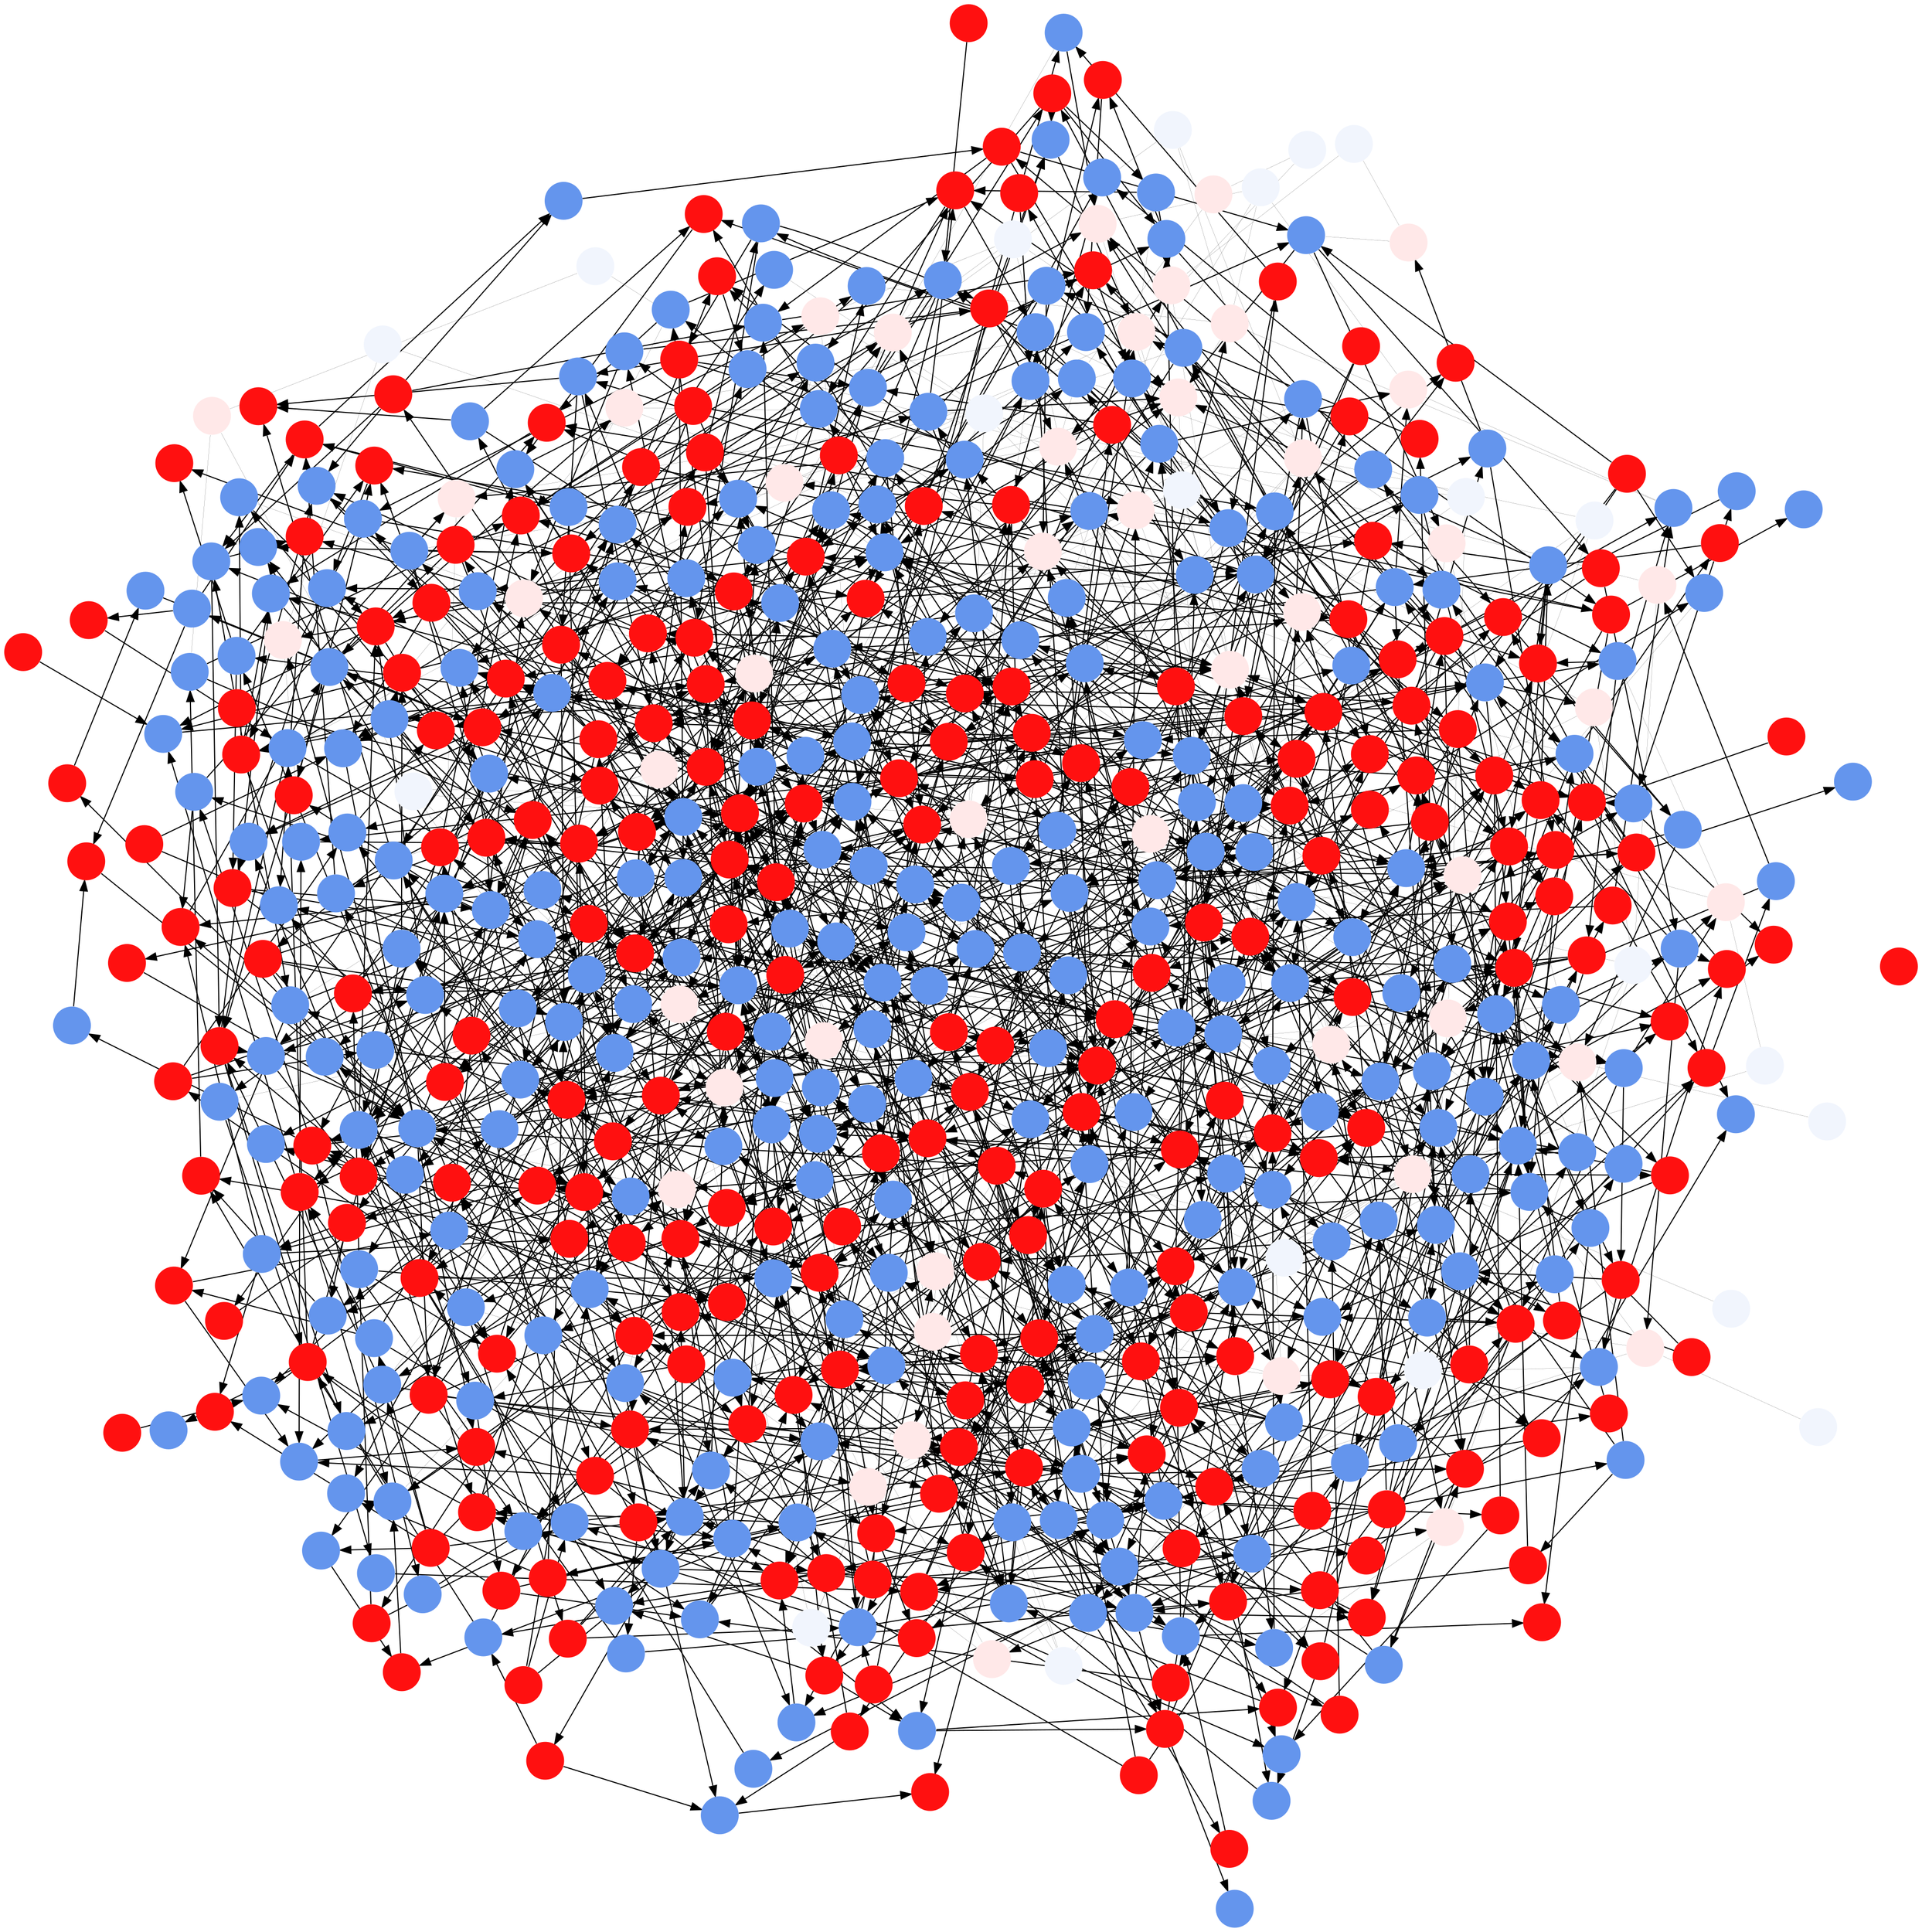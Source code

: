 digraph {
layout="sfdp";
overlap="false";
pack=true;
packmode="array_u";
outputorder="edgesfirst";
    1 [fillcolor="#ff1010",
                shape="circle",
                style = "filled",
                penwidth = 0,
                label=""];
    2 [fillcolor="#ff1010",
                shape="circle",
                style = "filled",
                penwidth = 0,
                label=""];
    3 [fillcolor="#ff1010",
                shape="circle",
                style = "filled",
                penwidth = 0,
                label=""];
    4 [fillcolor="#ff1010",
                shape="circle",
                style = "filled",
                penwidth = 0,
                label=""];
    5 [fillcolor="#ff1010",
                shape="circle",
                style = "filled",
                penwidth = 0,
                label=""];
    6 [fillcolor="#ff1010",
                shape="circle",
                style = "filled",
                penwidth = 0,
                label=""];
    7 [fillcolor="#ff1010",
                shape="circle",
                style = "filled",
                penwidth = 0,
                label=""];
    8 [fillcolor="#ff1010",
                shape="circle",
                style = "filled",
                penwidth = 0,
                label=""];
    9 [fillcolor="#ff1010",
                shape="circle",
                style = "filled",
                penwidth = 0,
                label=""];
    10 [fillcolor="#ff1010",
                shape="circle",
                style = "filled",
                penwidth = 0,
                label=""];
    11 [fillcolor="#ff1010",
                shape="circle",
                style = "filled",
                penwidth = 0,
                label=""];
    12 [fillcolor="#ff1010",
                shape="circle",
                style = "filled",
                penwidth = 0,
                label=""];
    13 [fillcolor="#ff1010",
                shape="circle",
                style = "filled",
                penwidth = 0,
                label=""];
    14 [fillcolor="#ff1010",
                shape="circle",
                style = "filled",
                penwidth = 0,
                label=""];
    15 [fillcolor="#ff1010",
                shape="circle",
                style = "filled",
                penwidth = 0,
                label=""];
    16 [fillcolor="#ff1010",
                shape="circle",
                style = "filled",
                penwidth = 0,
                label=""];
    17 [fillcolor="#ff1010",
                shape="circle",
                style = "filled",
                penwidth = 0,
                label=""];
    18 [fillcolor="#ffe8e8",
                shape="circle",
                style = "filled",
                penwidth = 0,
                label=""];
    19 [fillcolor="#ff1010",
                shape="circle",
                style = "filled",
                penwidth = 0,
                label=""];
    20 [fillcolor="#ffe8e8",
                shape="circle",
                style = "filled",
                penwidth = 0,
                label=""];
    21 [fillcolor="#ff1010",
                shape="circle",
                style = "filled",
                penwidth = 0,
                label=""];
    22 [fillcolor="#ff1010",
                shape="circle",
                style = "filled",
                penwidth = 0,
                label=""];
    23 [fillcolor="#ff1010",
                shape="circle",
                style = "filled",
                penwidth = 0,
                label=""];
    24 [fillcolor="#ffe8e8",
                shape="circle",
                style = "filled",
                penwidth = 0,
                label=""];
    25 [fillcolor="#ffe8e8",
                shape="circle",
                style = "filled",
                penwidth = 0,
                label=""];
    26 [fillcolor="#ff1010",
                shape="circle",
                style = "filled",
                penwidth = 0,
                label=""];
    27 [fillcolor="#ff1010",
                shape="circle",
                style = "filled",
                penwidth = 0,
                label=""];
    28 [fillcolor="#ff1010",
                shape="circle",
                style = "filled",
                penwidth = 0,
                label=""];
    29 [fillcolor="#ff1010",
                shape="circle",
                style = "filled",
                penwidth = 0,
                label=""];
    30 [fillcolor="#ff1010",
                shape="circle",
                style = "filled",
                penwidth = 0,
                label=""];
    31 [fillcolor="#ff1010",
                shape="circle",
                style = "filled",
                penwidth = 0,
                label=""];
    32 [fillcolor="#ff1010",
                shape="circle",
                style = "filled",
                penwidth = 0,
                label=""];
    33 [fillcolor="#ff1010",
                shape="circle",
                style = "filled",
                penwidth = 0,
                label=""];
    34 [fillcolor="#ff1010",
                shape="circle",
                style = "filled",
                penwidth = 0,
                label=""];
    35 [fillcolor="#ff1010",
                shape="circle",
                style = "filled",
                penwidth = 0,
                label=""];
    36 [fillcolor="#ff1010",
                shape="circle",
                style = "filled",
                penwidth = 0,
                label=""];
    37 [fillcolor="#ff1010",
                shape="circle",
                style = "filled",
                penwidth = 0,
                label=""];
    38 [fillcolor="#ff1010",
                shape="circle",
                style = "filled",
                penwidth = 0,
                label=""];
    39 [fillcolor="#ffe8e8",
                shape="circle",
                style = "filled",
                penwidth = 0,
                label=""];
    40 [fillcolor="#ffe8e8",
                shape="circle",
                style = "filled",
                penwidth = 0,
                label=""];
    41 [fillcolor="#ff1010",
                shape="circle",
                style = "filled",
                penwidth = 0,
                label=""];
    42 [fillcolor="#ffe8e8",
                shape="circle",
                style = "filled",
                penwidth = 0,
                label=""];
    43 [fillcolor="#ff1010",
                shape="circle",
                style = "filled",
                penwidth = 0,
                label=""];
    44 [fillcolor="#ff1010",
                shape="circle",
                style = "filled",
                penwidth = 0,
                label=""];
    45 [fillcolor="#ffe8e8",
                shape="circle",
                style = "filled",
                penwidth = 0,
                label=""];
    46 [fillcolor="#ff1010",
                shape="circle",
                style = "filled",
                penwidth = 0,
                label=""];
    47 [fillcolor="#ff1010",
                shape="circle",
                style = "filled",
                penwidth = 0,
                label=""];
    48 [fillcolor="#ffe8e8",
                shape="circle",
                style = "filled",
                penwidth = 0,
                label=""];
    49 [fillcolor="#ff1010",
                shape="circle",
                style = "filled",
                penwidth = 0,
                label=""];
    50 [fillcolor="#ffe8e8",
                shape="circle",
                style = "filled",
                penwidth = 0,
                label=""];
    51 [fillcolor="#ff1010",
                shape="circle",
                style = "filled",
                penwidth = 0,
                label=""];
    52 [fillcolor="#ff1010",
                shape="circle",
                style = "filled",
                penwidth = 0,
                label=""];
    53 [fillcolor="#ffe8e8",
                shape="circle",
                style = "filled",
                penwidth = 0,
                label=""];
    54 [fillcolor="#ff1010",
                shape="circle",
                style = "filled",
                penwidth = 0,
                label=""];
    55 [fillcolor="#ff1010",
                shape="circle",
                style = "filled",
                penwidth = 0,
                label=""];
    56 [fillcolor="#ff1010",
                shape="circle",
                style = "filled",
                penwidth = 0,
                label=""];
    57 [fillcolor="#ff1010",
                shape="circle",
                style = "filled",
                penwidth = 0,
                label=""];
    58 [fillcolor="#ffe8e8",
                shape="circle",
                style = "filled",
                penwidth = 0,
                label=""];
    59 [fillcolor="#ff1010",
                shape="circle",
                style = "filled",
                penwidth = 0,
                label=""];
    60 [fillcolor="#ffe8e8",
                shape="circle",
                style = "filled",
                penwidth = 0,
                label=""];
    61 [fillcolor="#ff1010",
                shape="circle",
                style = "filled",
                penwidth = 0,
                label=""];
    62 [fillcolor="#ff1010",
                shape="circle",
                style = "filled",
                penwidth = 0,
                label=""];
    63 [fillcolor="#ff1010",
                shape="circle",
                style = "filled",
                penwidth = 0,
                label=""];
    64 [fillcolor="#ff1010",
                shape="circle",
                style = "filled",
                penwidth = 0,
                label=""];
    65 [fillcolor="#ff1010",
                shape="circle",
                style = "filled",
                penwidth = 0,
                label=""];
    66 [fillcolor="#ff1010",
                shape="circle",
                style = "filled",
                penwidth = 0,
                label=""];
    67 [fillcolor="#ff1010",
                shape="circle",
                style = "filled",
                penwidth = 0,
                label=""];
    68 [fillcolor="#ff1010",
                shape="circle",
                style = "filled",
                penwidth = 0,
                label=""];
    69 [fillcolor="#ff1010",
                shape="circle",
                style = "filled",
                penwidth = 0,
                label=""];
    70 [fillcolor="#ff1010",
                shape="circle",
                style = "filled",
                penwidth = 0,
                label=""];
    71 [fillcolor="#ff1010",
                shape="circle",
                style = "filled",
                penwidth = 0,
                label=""];
    72 [fillcolor="#ff1010",
                shape="circle",
                style = "filled",
                penwidth = 0,
                label=""];
    73 [fillcolor="#ff1010",
                shape="circle",
                style = "filled",
                penwidth = 0,
                label=""];
    74 [fillcolor="#ff1010",
                shape="circle",
                style = "filled",
                penwidth = 0,
                label=""];
    75 [fillcolor="#ff1010",
                shape="circle",
                style = "filled",
                penwidth = 0,
                label=""];
    76 [fillcolor="#ff1010",
                shape="circle",
                style = "filled",
                penwidth = 0,
                label=""];
    77 [fillcolor="#ff1010",
                shape="circle",
                style = "filled",
                penwidth = 0,
                label=""];
    78 [fillcolor="#ffe8e8",
                shape="circle",
                style = "filled",
                penwidth = 0,
                label=""];
    79 [fillcolor="#ff1010",
                shape="circle",
                style = "filled",
                penwidth = 0,
                label=""];
    80 [fillcolor="#ff1010",
                shape="circle",
                style = "filled",
                penwidth = 0,
                label=""];
    81 [fillcolor="#ff1010",
                shape="circle",
                style = "filled",
                penwidth = 0,
                label=""];
    82 [fillcolor="#ff1010",
                shape="circle",
                style = "filled",
                penwidth = 0,
                label=""];
    83 [fillcolor="#ffe8e8",
                shape="circle",
                style = "filled",
                penwidth = 0,
                label=""];
    84 [fillcolor="#ff1010",
                shape="circle",
                style = "filled",
                penwidth = 0,
                label=""];
    85 [fillcolor="#ff1010",
                shape="circle",
                style = "filled",
                penwidth = 0,
                label=""];
    86 [fillcolor="#ff1010",
                shape="circle",
                style = "filled",
                penwidth = 0,
                label=""];
    87 [fillcolor="#ff1010",
                shape="circle",
                style = "filled",
                penwidth = 0,
                label=""];
    88 [fillcolor="#ff1010",
                shape="circle",
                style = "filled",
                penwidth = 0,
                label=""];
    89 [fillcolor="#ff1010",
                shape="circle",
                style = "filled",
                penwidth = 0,
                label=""];
    90 [fillcolor="#ff1010",
                shape="circle",
                style = "filled",
                penwidth = 0,
                label=""];
    91 [fillcolor="#ff1010",
                shape="circle",
                style = "filled",
                penwidth = 0,
                label=""];
    92 [fillcolor="#ff1010",
                shape="circle",
                style = "filled",
                penwidth = 0,
                label=""];
    93 [fillcolor="#ff1010",
                shape="circle",
                style = "filled",
                penwidth = 0,
                label=""];
    94 [fillcolor="#ff1010",
                shape="circle",
                style = "filled",
                penwidth = 0,
                label=""];
    95 [fillcolor="#ffe8e8",
                shape="circle",
                style = "filled",
                penwidth = 0,
                label=""];
    96 [fillcolor="#ff1010",
                shape="circle",
                style = "filled",
                penwidth = 0,
                label=""];
    97 [fillcolor="#ffe8e8",
                shape="circle",
                style = "filled",
                penwidth = 0,
                label=""];
    98 [fillcolor="#ffe8e8",
                shape="circle",
                style = "filled",
                penwidth = 0,
                label=""];
    99 [fillcolor="#ff1010",
                shape="circle",
                style = "filled",
                penwidth = 0,
                label=""];
    100 [fillcolor="#ff1010",
                shape="circle",
                style = "filled",
                penwidth = 0,
                label=""];
    101 [fillcolor="#ffe8e8",
                shape="circle",
                style = "filled",
                penwidth = 0,
                label=""];
    102 [fillcolor="#ff1010",
                shape="circle",
                style = "filled",
                penwidth = 0,
                label=""];
    103 [fillcolor="#ff1010",
                shape="circle",
                style = "filled",
                penwidth = 0,
                label=""];
    104 [fillcolor="#ff1010",
                shape="circle",
                style = "filled",
                penwidth = 0,
                label=""];
    105 [fillcolor="#ffe8e8",
                shape="circle",
                style = "filled",
                penwidth = 0,
                label=""];
    106 [fillcolor="#ff1010",
                shape="circle",
                style = "filled",
                penwidth = 0,
                label=""];
    107 [fillcolor="#ffe8e8",
                shape="circle",
                style = "filled",
                penwidth = 0,
                label=""];
    108 [fillcolor="#ffe8e8",
                shape="circle",
                style = "filled",
                penwidth = 0,
                label=""];
    109 [fillcolor="#ff1010",
                shape="circle",
                style = "filled",
                penwidth = 0,
                label=""];
    110 [fillcolor="#ff1010",
                shape="circle",
                style = "filled",
                penwidth = 0,
                label=""];
    111 [fillcolor="#ff1010",
                shape="circle",
                style = "filled",
                penwidth = 0,
                label=""];
    112 [fillcolor="#ff1010",
                shape="circle",
                style = "filled",
                penwidth = 0,
                label=""];
    113 [fillcolor="#ff1010",
                shape="circle",
                style = "filled",
                penwidth = 0,
                label=""];
    114 [fillcolor="#ff1010",
                shape="circle",
                style = "filled",
                penwidth = 0,
                label=""];
    115 [fillcolor="#ff1010",
                shape="circle",
                style = "filled",
                penwidth = 0,
                label=""];
    116 [fillcolor="#ff1010",
                shape="circle",
                style = "filled",
                penwidth = 0,
                label=""];
    117 [fillcolor="#ff1010",
                shape="circle",
                style = "filled",
                penwidth = 0,
                label=""];
    118 [fillcolor="#ff1010",
                shape="circle",
                style = "filled",
                penwidth = 0,
                label=""];
    119 [fillcolor="#ff1010",
                shape="circle",
                style = "filled",
                penwidth = 0,
                label=""];
    120 [fillcolor="#ff1010",
                shape="circle",
                style = "filled",
                penwidth = 0,
                label=""];
    121 [fillcolor="#ff1010",
                shape="circle",
                style = "filled",
                penwidth = 0,
                label=""];
    122 [fillcolor="#ffe8e8",
                shape="circle",
                style = "filled",
                penwidth = 0,
                label=""];
    123 [fillcolor="#ff1010",
                shape="circle",
                style = "filled",
                penwidth = 0,
                label=""];
    124 [fillcolor="#ffe8e8",
                shape="circle",
                style = "filled",
                penwidth = 0,
                label=""];
    125 [fillcolor="#ffe8e8",
                shape="circle",
                style = "filled",
                penwidth = 0,
                label=""];
    126 [fillcolor="#ff1010",
                shape="circle",
                style = "filled",
                penwidth = 0,
                label=""];
    127 [fillcolor="#ff1010",
                shape="circle",
                style = "filled",
                penwidth = 0,
                label=""];
    128 [fillcolor="#ffe8e8",
                shape="circle",
                style = "filled",
                penwidth = 0,
                label=""];
    129 [fillcolor="#ff1010",
                shape="circle",
                style = "filled",
                penwidth = 0,
                label=""];
    130 [fillcolor="#ff1010",
                shape="circle",
                style = "filled",
                penwidth = 0,
                label=""];
    131 [fillcolor="#ff1010",
                shape="circle",
                style = "filled",
                penwidth = 0,
                label=""];
    132 [fillcolor="#ff1010",
                shape="circle",
                style = "filled",
                penwidth = 0,
                label=""];
    133 [fillcolor="#ffe8e8",
                shape="circle",
                style = "filled",
                penwidth = 0,
                label=""];
    134 [fillcolor="#ff1010",
                shape="circle",
                style = "filled",
                penwidth = 0,
                label=""];
    135 [fillcolor="#ff1010",
                shape="circle",
                style = "filled",
                penwidth = 0,
                label=""];
    136 [fillcolor="#ff1010",
                shape="circle",
                style = "filled",
                penwidth = 0,
                label=""];
    137 [fillcolor="#ff1010",
                shape="circle",
                style = "filled",
                penwidth = 0,
                label=""];
    138 [fillcolor="#ff1010",
                shape="circle",
                style = "filled",
                penwidth = 0,
                label=""];
    139 [fillcolor="#ff1010",
                shape="circle",
                style = "filled",
                penwidth = 0,
                label=""];
    140 [fillcolor="#ff1010",
                shape="circle",
                style = "filled",
                penwidth = 0,
                label=""];
    141 [fillcolor="#ff1010",
                shape="circle",
                style = "filled",
                penwidth = 0,
                label=""];
    142 [fillcolor="#ff1010",
                shape="circle",
                style = "filled",
                penwidth = 0,
                label=""];
    143 [fillcolor="#ff1010",
                shape="circle",
                style = "filled",
                penwidth = 0,
                label=""];
    144 [fillcolor="#ff1010",
                shape="circle",
                style = "filled",
                penwidth = 0,
                label=""];
    145 [fillcolor="#ff1010",
                shape="circle",
                style = "filled",
                penwidth = 0,
                label=""];
    146 [fillcolor="#ff1010",
                shape="circle",
                style = "filled",
                penwidth = 0,
                label=""];
    147 [fillcolor="#ff1010",
                shape="circle",
                style = "filled",
                penwidth = 0,
                label=""];
    148 [fillcolor="#ff1010",
                shape="circle",
                style = "filled",
                penwidth = 0,
                label=""];
    149 [fillcolor="#ff1010",
                shape="circle",
                style = "filled",
                penwidth = 0,
                label=""];
    150 [fillcolor="#ff1010",
                shape="circle",
                style = "filled",
                penwidth = 0,
                label=""];
    151 [fillcolor="#ff1010",
                shape="circle",
                style = "filled",
                penwidth = 0,
                label=""];
    152 [fillcolor="#ffe8e8",
                shape="circle",
                style = "filled",
                penwidth = 0,
                label=""];
    153 [fillcolor="#ffe8e8",
                shape="circle",
                style = "filled",
                penwidth = 0,
                label=""];
    154 [fillcolor="#ff1010",
                shape="circle",
                style = "filled",
                penwidth = 0,
                label=""];
    155 [fillcolor="#ff1010",
                shape="circle",
                style = "filled",
                penwidth = 0,
                label=""];
    156 [fillcolor="#ff1010",
                shape="circle",
                style = "filled",
                penwidth = 0,
                label=""];
    157 [fillcolor="#ffe8e8",
                shape="circle",
                style = "filled",
                penwidth = 0,
                label=""];
    158 [fillcolor="#ff1010",
                shape="circle",
                style = "filled",
                penwidth = 0,
                label=""];
    159 [fillcolor="#ff1010",
                shape="circle",
                style = "filled",
                penwidth = 0,
                label=""];
    160 [fillcolor="#ff1010",
                shape="circle",
                style = "filled",
                penwidth = 0,
                label=""];
    161 [fillcolor="#ffe8e8",
                shape="circle",
                style = "filled",
                penwidth = 0,
                label=""];
    162 [fillcolor="#ff1010",
                shape="circle",
                style = "filled",
                penwidth = 0,
                label=""];
    163 [fillcolor="#ff1010",
                shape="circle",
                style = "filled",
                penwidth = 0,
                label=""];
    164 [fillcolor="#ff1010",
                shape="circle",
                style = "filled",
                penwidth = 0,
                label=""];
    165 [fillcolor="#ff1010",
                shape="circle",
                style = "filled",
                penwidth = 0,
                label=""];
    166 [fillcolor="#ffe8e8",
                shape="circle",
                style = "filled",
                penwidth = 0,
                label=""];
    167 [fillcolor="#ff1010",
                shape="circle",
                style = "filled",
                penwidth = 0,
                label=""];
    168 [fillcolor="#ff1010",
                shape="circle",
                style = "filled",
                penwidth = 0,
                label=""];
    169 [fillcolor="#ff1010",
                shape="circle",
                style = "filled",
                penwidth = 0,
                label=""];
    170 [fillcolor="#ff1010",
                shape="circle",
                style = "filled",
                penwidth = 0,
                label=""];
    171 [fillcolor="#ffe8e8",
                shape="circle",
                style = "filled",
                penwidth = 0,
                label=""];
    172 [fillcolor="#ff1010",
                shape="circle",
                style = "filled",
                penwidth = 0,
                label=""];
    173 [fillcolor="#ffe8e8",
                shape="circle",
                style = "filled",
                penwidth = 0,
                label=""];
    174 [fillcolor="#ff1010",
                shape="circle",
                style = "filled",
                penwidth = 0,
                label=""];
    175 [fillcolor="#ff1010",
                shape="circle",
                style = "filled",
                penwidth = 0,
                label=""];
    176 [fillcolor="#ff1010",
                shape="circle",
                style = "filled",
                penwidth = 0,
                label=""];
    177 [fillcolor="#ff1010",
                shape="circle",
                style = "filled",
                penwidth = 0,
                label=""];
    178 [fillcolor="#ff1010",
                shape="circle",
                style = "filled",
                penwidth = 0,
                label=""];
    179 [fillcolor="#ff1010",
                shape="circle",
                style = "filled",
                penwidth = 0,
                label=""];
    180 [fillcolor="#ff1010",
                shape="circle",
                style = "filled",
                penwidth = 0,
                label=""];
    181 [fillcolor="#ff1010",
                shape="circle",
                style = "filled",
                penwidth = 0,
                label=""];
    182 [fillcolor="#ffe8e8",
                shape="circle",
                style = "filled",
                penwidth = 0,
                label=""];
    183 [fillcolor="#ff1010",
                shape="circle",
                style = "filled",
                penwidth = 0,
                label=""];
    184 [fillcolor="#ff1010",
                shape="circle",
                style = "filled",
                penwidth = 0,
                label=""];
    185 [fillcolor="#ff1010",
                shape="circle",
                style = "filled",
                penwidth = 0,
                label=""];
    186 [fillcolor="#ff1010",
                shape="circle",
                style = "filled",
                penwidth = 0,
                label=""];
    187 [fillcolor="#ff1010",
                shape="circle",
                style = "filled",
                penwidth = 0,
                label=""];
    188 [fillcolor="#ff1010",
                shape="circle",
                style = "filled",
                penwidth = 0,
                label=""];
    189 [fillcolor="#ff1010",
                shape="circle",
                style = "filled",
                penwidth = 0,
                label=""];
    190 [fillcolor="#ff1010",
                shape="circle",
                style = "filled",
                penwidth = 0,
                label=""];
    191 [fillcolor="#ff1010",
                shape="circle",
                style = "filled",
                penwidth = 0,
                label=""];
    192 [fillcolor="#ff1010",
                shape="circle",
                style = "filled",
                penwidth = 0,
                label=""];
    193 [fillcolor="#ffe8e8",
                shape="circle",
                style = "filled",
                penwidth = 0,
                label=""];
    194 [fillcolor="#ff1010",
                shape="circle",
                style = "filled",
                penwidth = 0,
                label=""];
    195 [fillcolor="#ff1010",
                shape="circle",
                style = "filled",
                penwidth = 0,
                label=""];
    196 [fillcolor="#ffe8e8",
                shape="circle",
                style = "filled",
                penwidth = 0,
                label=""];
    197 [fillcolor="#ff1010",
                shape="circle",
                style = "filled",
                penwidth = 0,
                label=""];
    198 [fillcolor="#ff1010",
                shape="circle",
                style = "filled",
                penwidth = 0,
                label=""];
    199 [fillcolor="#ffe8e8",
                shape="circle",
                style = "filled",
                penwidth = 0,
                label=""];
    200 [fillcolor="#ff1010",
                shape="circle",
                style = "filled",
                penwidth = 0,
                label=""];
    201 [fillcolor="#ff1010",
                shape="circle",
                style = "filled",
                penwidth = 0,
                label=""];
    202 [fillcolor="#ff1010",
                shape="circle",
                style = "filled",
                penwidth = 0,
                label=""];
    203 [fillcolor="#ff1010",
                shape="circle",
                style = "filled",
                penwidth = 0,
                label=""];
    204 [fillcolor="#ff1010",
                shape="circle",
                style = "filled",
                penwidth = 0,
                label=""];
    205 [fillcolor="#ff1010",
                shape="circle",
                style = "filled",
                penwidth = 0,
                label=""];
    206 [fillcolor="#ff1010",
                shape="circle",
                style = "filled",
                penwidth = 0,
                label=""];
    207 [fillcolor="#ff1010",
                shape="circle",
                style = "filled",
                penwidth = 0,
                label=""];
    208 [fillcolor="#ff1010",
                shape="circle",
                style = "filled",
                penwidth = 0,
                label=""];
    209 [fillcolor="#ff1010",
                shape="circle",
                style = "filled",
                penwidth = 0,
                label=""];
    210 [fillcolor="#ffe8e8",
                shape="circle",
                style = "filled",
                penwidth = 0,
                label=""];
    211 [fillcolor="#ffe8e8",
                shape="circle",
                style = "filled",
                penwidth = 0,
                label=""];
    212 [fillcolor="#ff1010",
                shape="circle",
                style = "filled",
                penwidth = 0,
                label=""];
    213 [fillcolor="#ff1010",
                shape="circle",
                style = "filled",
                penwidth = 0,
                label=""];
    214 [fillcolor="#ff1010",
                shape="circle",
                style = "filled",
                penwidth = 0,
                label=""];
    215 [fillcolor="#ff1010",
                shape="circle",
                style = "filled",
                penwidth = 0,
                label=""];
    216 [fillcolor="#ff1010",
                shape="circle",
                style = "filled",
                penwidth = 0,
                label=""];
    217 [fillcolor="#ffe8e8",
                shape="circle",
                style = "filled",
                penwidth = 0,
                label=""];
    218 [fillcolor="#ff1010",
                shape="circle",
                style = "filled",
                penwidth = 0,
                label=""];
    219 [fillcolor="#ff1010",
                shape="circle",
                style = "filled",
                penwidth = 0,
                label=""];
    220 [fillcolor="#ff1010",
                shape="circle",
                style = "filled",
                penwidth = 0,
                label=""];
    221 [fillcolor="#ff1010",
                shape="circle",
                style = "filled",
                penwidth = 0,
                label=""];
    222 [fillcolor="#ff1010",
                shape="circle",
                style = "filled",
                penwidth = 0,
                label=""];
    223 [fillcolor="#ff1010",
                shape="circle",
                style = "filled",
                penwidth = 0,
                label=""];
    224 [fillcolor="#ff1010",
                shape="circle",
                style = "filled",
                penwidth = 0,
                label=""];
    225 [fillcolor="#ff1010",
                shape="circle",
                style = "filled",
                penwidth = 0,
                label=""];
    226 [fillcolor="#ff1010",
                shape="circle",
                style = "filled",
                penwidth = 0,
                label=""];
    227 [fillcolor="#ff1010",
                shape="circle",
                style = "filled",
                penwidth = 0,
                label=""];
    228 [fillcolor="#ff1010",
                shape="circle",
                style = "filled",
                penwidth = 0,
                label=""];
    229 [fillcolor="#ff1010",
                shape="circle",
                style = "filled",
                penwidth = 0,
                label=""];
    230 [fillcolor="#ffe8e8",
                shape="circle",
                style = "filled",
                penwidth = 0,
                label=""];
    231 [fillcolor="#ff1010",
                shape="circle",
                style = "filled",
                penwidth = 0,
                label=""];
    232 [fillcolor="#ff1010",
                shape="circle",
                style = "filled",
                penwidth = 0,
                label=""];
    233 [fillcolor="#ffe8e8",
                shape="circle",
                style = "filled",
                penwidth = 0,
                label=""];
    234 [fillcolor="#ff1010",
                shape="circle",
                style = "filled",
                penwidth = 0,
                label=""];
    235 [fillcolor="#ff1010",
                shape="circle",
                style = "filled",
                penwidth = 0,
                label=""];
    236 [fillcolor="#ff1010",
                shape="circle",
                style = "filled",
                penwidth = 0,
                label=""];
    237 [fillcolor="#ff1010",
                shape="circle",
                style = "filled",
                penwidth = 0,
                label=""];
    238 [fillcolor="#ffe8e8",
                shape="circle",
                style = "filled",
                penwidth = 0,
                label=""];
    239 [fillcolor="#ff1010",
                shape="circle",
                style = "filled",
                penwidth = 0,
                label=""];
    240 [fillcolor="#ff1010",
                shape="circle",
                style = "filled",
                penwidth = 0,
                label=""];
    241 [fillcolor="#ff1010",
                shape="circle",
                style = "filled",
                penwidth = 0,
                label=""];
    242 [fillcolor="#ff1010",
                shape="circle",
                style = "filled",
                penwidth = 0,
                label=""];
    243 [fillcolor="#ff1010",
                shape="circle",
                style = "filled",
                penwidth = 0,
                label=""];
    244 [fillcolor="#ff1010",
                shape="circle",
                style = "filled",
                penwidth = 0,
                label=""];
    245 [fillcolor="#ff1010",
                shape="circle",
                style = "filled",
                penwidth = 0,
                label=""];
    246 [fillcolor="#ffe8e8",
                shape="circle",
                style = "filled",
                penwidth = 0,
                label=""];
    247 [fillcolor="#ff1010",
                shape="circle",
                style = "filled",
                penwidth = 0,
                label=""];
    248 [fillcolor="#ff1010",
                shape="circle",
                style = "filled",
                penwidth = 0,
                label=""];
    249 [fillcolor="#ff1010",
                shape="circle",
                style = "filled",
                penwidth = 0,
                label=""];
    250 [fillcolor="#ff1010",
                shape="circle",
                style = "filled",
                penwidth = 0,
                label=""];
    251 [fillcolor="#ff1010",
                shape="circle",
                style = "filled",
                penwidth = 0,
                label=""];
    252 [fillcolor="#ff1010",
                shape="circle",
                style = "filled",
                penwidth = 0,
                label=""];
    253 [fillcolor="#ff1010",
                shape="circle",
                style = "filled",
                penwidth = 0,
                label=""];
    254 [fillcolor="#ff1010",
                shape="circle",
                style = "filled",
                penwidth = 0,
                label=""];
    255 [fillcolor="#ffe8e8",
                shape="circle",
                style = "filled",
                penwidth = 0,
                label=""];
    256 [fillcolor="#ff1010",
                shape="circle",
                style = "filled",
                penwidth = 0,
                label=""];
    257 [fillcolor="#ff1010",
                shape="circle",
                style = "filled",
                penwidth = 0,
                label=""];
    258 [fillcolor="#ff1010",
                shape="circle",
                style = "filled",
                penwidth = 0,
                label=""];
    259 [fillcolor="#ff1010",
                shape="circle",
                style = "filled",
                penwidth = 0,
                label=""];
    260 [fillcolor="#ff1010",
                shape="circle",
                style = "filled",
                penwidth = 0,
                label=""];
    261 [fillcolor="#ff1010",
                shape="circle",
                style = "filled",
                penwidth = 0,
                label=""];
    262 [fillcolor="#ff1010",
                shape="circle",
                style = "filled",
                penwidth = 0,
                label=""];
    263 [fillcolor="#ffe8e8",
                shape="circle",
                style = "filled",
                penwidth = 0,
                label=""];
    264 [fillcolor="#ff1010",
                shape="circle",
                style = "filled",
                penwidth = 0,
                label=""];
    265 [fillcolor="#ff1010",
                shape="circle",
                style = "filled",
                penwidth = 0,
                label=""];
    266 [fillcolor="#ff1010",
                shape="circle",
                style = "filled",
                penwidth = 0,
                label=""];
    267 [fillcolor="#ff1010",
                shape="circle",
                style = "filled",
                penwidth = 0,
                label=""];
    268 [fillcolor="#ff1010",
                shape="circle",
                style = "filled",
                penwidth = 0,
                label=""];
    269 [fillcolor="#ff1010",
                shape="circle",
                style = "filled",
                penwidth = 0,
                label=""];
    270 [fillcolor="#ff1010",
                shape="circle",
                style = "filled",
                penwidth = 0,
                label=""];
    271 [fillcolor="#ff1010",
                shape="circle",
                style = "filled",
                penwidth = 0,
                label=""];
    272 [fillcolor="#ff1010",
                shape="circle",
                style = "filled",
                penwidth = 0,
                label=""];
    273 [fillcolor="#ff1010",
                shape="circle",
                style = "filled",
                penwidth = 0,
                label=""];
    274 [fillcolor="#ff1010",
                shape="circle",
                style = "filled",
                penwidth = 0,
                label=""];
    275 [fillcolor="#ff1010",
                shape="circle",
                style = "filled",
                penwidth = 0,
                label=""];
    276 [fillcolor="#ff1010",
                shape="circle",
                style = "filled",
                penwidth = 0,
                label=""];
    277 [fillcolor="#ff1010",
                shape="circle",
                style = "filled",
                penwidth = 0,
                label=""];
    278 [fillcolor="#ff1010",
                shape="circle",
                style = "filled",
                penwidth = 0,
                label=""];
    279 [fillcolor="#ff1010",
                shape="circle",
                style = "filled",
                penwidth = 0,
                label=""];
    280 [fillcolor="#ff1010",
                shape="circle",
                style = "filled",
                penwidth = 0,
                label=""];
    281 [fillcolor="#ff1010",
                shape="circle",
                style = "filled",
                penwidth = 0,
                label=""];
    282 [fillcolor="#ff1010",
                shape="circle",
                style = "filled",
                penwidth = 0,
                label=""];
    283 [fillcolor="#ff1010",
                shape="circle",
                style = "filled",
                penwidth = 0,
                label=""];
    284 [fillcolor="#ff1010",
                shape="circle",
                style = "filled",
                penwidth = 0,
                label=""];
    285 [fillcolor="#ff1010",
                shape="circle",
                style = "filled",
                penwidth = 0,
                label=""];
    286 [fillcolor="#ff1010",
                shape="circle",
                style = "filled",
                penwidth = 0,
                label=""];
    287 [fillcolor="#ff1010",
                shape="circle",
                style = "filled",
                penwidth = 0,
                label=""];
    288 [fillcolor="#ff1010",
                shape="circle",
                style = "filled",
                penwidth = 0,
                label=""];
    289 [fillcolor="#ff1010",
                shape="circle",
                style = "filled",
                penwidth = 0,
                label=""];
    290 [fillcolor="#ff1010",
                shape="circle",
                style = "filled",
                penwidth = 0,
                label=""];
    291 [fillcolor="#ff1010",
                shape="circle",
                style = "filled",
                penwidth = 0,
                label=""];
    292 [fillcolor="#ff1010",
                shape="circle",
                style = "filled",
                penwidth = 0,
                label=""];
    293 [fillcolor="#ff1010",
                shape="circle",
                style = "filled",
                penwidth = 0,
                label=""];
    294 [fillcolor="#ff1010",
                shape="circle",
                style = "filled",
                penwidth = 0,
                label=""];
    295 [fillcolor="#ff1010",
                shape="circle",
                style = "filled",
                penwidth = 0,
                label=""];
    296 [fillcolor="#ff1010",
                shape="circle",
                style = "filled",
                penwidth = 0,
                label=""];
    297 [fillcolor="#ff1010",
                shape="circle",
                style = "filled",
                penwidth = 0,
                label=""];
    298 [fillcolor="#ff1010",
                shape="circle",
                style = "filled",
                penwidth = 0,
                label=""];
    299 [fillcolor="#ff1010",
                shape="circle",
                style = "filled",
                penwidth = 0,
                label=""];
    300 [fillcolor="#ff1010",
                shape="circle",
                style = "filled",
                penwidth = 0,
                label=""];
    301 [fillcolor="#6495ed",
                shape="circle",
                style = "filled",
                penwidth = 0,
                label=""];
    302 [fillcolor="#6495ed",
                shape="circle",
                style = "filled",
                penwidth = 0,
                label=""];
    303 [fillcolor="#6495ed",
                shape="circle",
                style = "filled",
                penwidth = 0,
                label=""];
    304 [fillcolor="#6495ed",
                shape="circle",
                style = "filled",
                penwidth = 0,
                label=""];
    305 [fillcolor="#6495ed",
                shape="circle",
                style = "filled",
                penwidth = 0,
                label=""];
    306 [fillcolor="#6495ed",
                shape="circle",
                style = "filled",
                penwidth = 0,
                label=""];
    307 [fillcolor="#6495ed",
                shape="circle",
                style = "filled",
                penwidth = 0,
                label=""];
    308 [fillcolor="#6495ed",
                shape="circle",
                style = "filled",
                penwidth = 0,
                label=""];
    309 [fillcolor="#6495ed",
                shape="circle",
                style = "filled",
                penwidth = 0,
                label=""];
    310 [fillcolor="#6495ed",
                shape="circle",
                style = "filled",
                penwidth = 0,
                label=""];
    311 [fillcolor="#6495ed",
                shape="circle",
                style = "filled",
                penwidth = 0,
                label=""];
    312 [fillcolor="#6495ed",
                shape="circle",
                style = "filled",
                penwidth = 0,
                label=""];
    313 [fillcolor="#6495ed",
                shape="circle",
                style = "filled",
                penwidth = 0,
                label=""];
    314 [fillcolor="#6495ed",
                shape="circle",
                style = "filled",
                penwidth = 0,
                label=""];
    315 [fillcolor="#6495ed",
                shape="circle",
                style = "filled",
                penwidth = 0,
                label=""];
    316 [fillcolor="#6495ed",
                shape="circle",
                style = "filled",
                penwidth = 0,
                label=""];
    317 [fillcolor="#6495ed",
                shape="circle",
                style = "filled",
                penwidth = 0,
                label=""];
    318 [fillcolor="#6495ed",
                shape="circle",
                style = "filled",
                penwidth = 0,
                label=""];
    319 [fillcolor="#6495ed",
                shape="circle",
                style = "filled",
                penwidth = 0,
                label=""];
    320 [fillcolor="#6495ed",
                shape="circle",
                style = "filled",
                penwidth = 0,
                label=""];
    321 [fillcolor="#6495ed",
                shape="circle",
                style = "filled",
                penwidth = 0,
                label=""];
    322 [fillcolor="#6495ed",
                shape="circle",
                style = "filled",
                penwidth = 0,
                label=""];
    323 [fillcolor="#6495ed",
                shape="circle",
                style = "filled",
                penwidth = 0,
                label=""];
    324 [fillcolor="#6495ed",
                shape="circle",
                style = "filled",
                penwidth = 0,
                label=""];
    325 [fillcolor="#6495ed",
                shape="circle",
                style = "filled",
                penwidth = 0,
                label=""];
    326 [fillcolor="#6495ed",
                shape="circle",
                style = "filled",
                penwidth = 0,
                label=""];
    327 [fillcolor="#6495ed",
                shape="circle",
                style = "filled",
                penwidth = 0,
                label=""];
    328 [fillcolor="#6495ed",
                shape="circle",
                style = "filled",
                penwidth = 0,
                label=""];
    329 [fillcolor="#6495ed",
                shape="circle",
                style = "filled",
                penwidth = 0,
                label=""];
    330 [fillcolor="#6495ed",
                shape="circle",
                style = "filled",
                penwidth = 0,
                label=""];
    331 [fillcolor="#6495ed",
                shape="circle",
                style = "filled",
                penwidth = 0,
                label=""];
    332 [fillcolor="#6495ed",
                shape="circle",
                style = "filled",
                penwidth = 0,
                label=""];
    333 [fillcolor="#6495ed",
                shape="circle",
                style = "filled",
                penwidth = 0,
                label=""];
    334 [fillcolor="#6495ed",
                shape="circle",
                style = "filled",
                penwidth = 0,
                label=""];
    335 [fillcolor="#6495ed",
                shape="circle",
                style = "filled",
                penwidth = 0,
                label=""];
    336 [fillcolor="#6495ed",
                shape="circle",
                style = "filled",
                penwidth = 0,
                label=""];
    337 [fillcolor="#6495ed",
                shape="circle",
                style = "filled",
                penwidth = 0,
                label=""];
    338 [fillcolor="#6495ed",
                shape="circle",
                style = "filled",
                penwidth = 0,
                label=""];
    339 [fillcolor="#6495ed",
                shape="circle",
                style = "filled",
                penwidth = 0,
                label=""];
    340 [fillcolor="#6495ed",
                shape="circle",
                style = "filled",
                penwidth = 0,
                label=""];
    341 [fillcolor="#6495ed",
                shape="circle",
                style = "filled",
                penwidth = 0,
                label=""];
    342 [fillcolor="#6495ed",
                shape="circle",
                style = "filled",
                penwidth = 0,
                label=""];
    343 [fillcolor="#6495ed",
                shape="circle",
                style = "filled",
                penwidth = 0,
                label=""];
    344 [fillcolor="#6495ed",
                shape="circle",
                style = "filled",
                penwidth = 0,
                label=""];
    345 [fillcolor="#6495ed",
                shape="circle",
                style = "filled",
                penwidth = 0,
                label=""];
    346 [fillcolor="#6495ed",
                shape="circle",
                style = "filled",
                penwidth = 0,
                label=""];
    347 [fillcolor="#6495ed",
                shape="circle",
                style = "filled",
                penwidth = 0,
                label=""];
    348 [fillcolor="#6495ed",
                shape="circle",
                style = "filled",
                penwidth = 0,
                label=""];
    349 [fillcolor="#6495ed",
                shape="circle",
                style = "filled",
                penwidth = 0,
                label=""];
    350 [fillcolor="#6495ed",
                shape="circle",
                style = "filled",
                penwidth = 0,
                label=""];
    351 [fillcolor="#f1f5fd",
                shape="circle",
                style = "filled",
                penwidth = 0,
                label=""];
    352 [fillcolor="#6495ed",
                shape="circle",
                style = "filled",
                penwidth = 0,
                label=""];
    353 [fillcolor="#6495ed",
                shape="circle",
                style = "filled",
                penwidth = 0,
                label=""];
    354 [fillcolor="#6495ed",
                shape="circle",
                style = "filled",
                penwidth = 0,
                label=""];
    355 [fillcolor="#6495ed",
                shape="circle",
                style = "filled",
                penwidth = 0,
                label=""];
    356 [fillcolor="#f1f5fd",
                shape="circle",
                style = "filled",
                penwidth = 0,
                label=""];
    357 [fillcolor="#6495ed",
                shape="circle",
                style = "filled",
                penwidth = 0,
                label=""];
    358 [fillcolor="#6495ed",
                shape="circle",
                style = "filled",
                penwidth = 0,
                label=""];
    359 [fillcolor="#6495ed",
                shape="circle",
                style = "filled",
                penwidth = 0,
                label=""];
    360 [fillcolor="#6495ed",
                shape="circle",
                style = "filled",
                penwidth = 0,
                label=""];
    361 [fillcolor="#6495ed",
                shape="circle",
                style = "filled",
                penwidth = 0,
                label=""];
    362 [fillcolor="#6495ed",
                shape="circle",
                style = "filled",
                penwidth = 0,
                label=""];
    363 [fillcolor="#6495ed",
                shape="circle",
                style = "filled",
                penwidth = 0,
                label=""];
    364 [fillcolor="#6495ed",
                shape="circle",
                style = "filled",
                penwidth = 0,
                label=""];
    365 [fillcolor="#f1f5fd",
                shape="circle",
                style = "filled",
                penwidth = 0,
                label=""];
    366 [fillcolor="#6495ed",
                shape="circle",
                style = "filled",
                penwidth = 0,
                label=""];
    367 [fillcolor="#f1f5fd",
                shape="circle",
                style = "filled",
                penwidth = 0,
                label=""];
    368 [fillcolor="#6495ed",
                shape="circle",
                style = "filled",
                penwidth = 0,
                label=""];
    369 [fillcolor="#6495ed",
                shape="circle",
                style = "filled",
                penwidth = 0,
                label=""];
    370 [fillcolor="#6495ed",
                shape="circle",
                style = "filled",
                penwidth = 0,
                label=""];
    371 [fillcolor="#6495ed",
                shape="circle",
                style = "filled",
                penwidth = 0,
                label=""];
    372 [fillcolor="#6495ed",
                shape="circle",
                style = "filled",
                penwidth = 0,
                label=""];
    373 [fillcolor="#6495ed",
                shape="circle",
                style = "filled",
                penwidth = 0,
                label=""];
    374 [fillcolor="#6495ed",
                shape="circle",
                style = "filled",
                penwidth = 0,
                label=""];
    375 [fillcolor="#6495ed",
                shape="circle",
                style = "filled",
                penwidth = 0,
                label=""];
    376 [fillcolor="#6495ed",
                shape="circle",
                style = "filled",
                penwidth = 0,
                label=""];
    377 [fillcolor="#6495ed",
                shape="circle",
                style = "filled",
                penwidth = 0,
                label=""];
    378 [fillcolor="#6495ed",
                shape="circle",
                style = "filled",
                penwidth = 0,
                label=""];
    379 [fillcolor="#6495ed",
                shape="circle",
                style = "filled",
                penwidth = 0,
                label=""];
    380 [fillcolor="#6495ed",
                shape="circle",
                style = "filled",
                penwidth = 0,
                label=""];
    381 [fillcolor="#f1f5fd",
                shape="circle",
                style = "filled",
                penwidth = 0,
                label=""];
    382 [fillcolor="#6495ed",
                shape="circle",
                style = "filled",
                penwidth = 0,
                label=""];
    383 [fillcolor="#6495ed",
                shape="circle",
                style = "filled",
                penwidth = 0,
                label=""];
    384 [fillcolor="#6495ed",
                shape="circle",
                style = "filled",
                penwidth = 0,
                label=""];
    385 [fillcolor="#6495ed",
                shape="circle",
                style = "filled",
                penwidth = 0,
                label=""];
    386 [fillcolor="#6495ed",
                shape="circle",
                style = "filled",
                penwidth = 0,
                label=""];
    387 [fillcolor="#6495ed",
                shape="circle",
                style = "filled",
                penwidth = 0,
                label=""];
    388 [fillcolor="#6495ed",
                shape="circle",
                style = "filled",
                penwidth = 0,
                label=""];
    389 [fillcolor="#6495ed",
                shape="circle",
                style = "filled",
                penwidth = 0,
                label=""];
    390 [fillcolor="#6495ed",
                shape="circle",
                style = "filled",
                penwidth = 0,
                label=""];
    391 [fillcolor="#6495ed",
                shape="circle",
                style = "filled",
                penwidth = 0,
                label=""];
    392 [fillcolor="#6495ed",
                shape="circle",
                style = "filled",
                penwidth = 0,
                label=""];
    393 [fillcolor="#6495ed",
                shape="circle",
                style = "filled",
                penwidth = 0,
                label=""];
    394 [fillcolor="#6495ed",
                shape="circle",
                style = "filled",
                penwidth = 0,
                label=""];
    395 [fillcolor="#6495ed",
                shape="circle",
                style = "filled",
                penwidth = 0,
                label=""];
    396 [fillcolor="#6495ed",
                shape="circle",
                style = "filled",
                penwidth = 0,
                label=""];
    397 [fillcolor="#6495ed",
                shape="circle",
                style = "filled",
                penwidth = 0,
                label=""];
    398 [fillcolor="#6495ed",
                shape="circle",
                style = "filled",
                penwidth = 0,
                label=""];
    399 [fillcolor="#6495ed",
                shape="circle",
                style = "filled",
                penwidth = 0,
                label=""];
    400 [fillcolor="#6495ed",
                shape="circle",
                style = "filled",
                penwidth = 0,
                label=""];
    401 [fillcolor="#6495ed",
                shape="circle",
                style = "filled",
                penwidth = 0,
                label=""];
    402 [fillcolor="#6495ed",
                shape="circle",
                style = "filled",
                penwidth = 0,
                label=""];
    403 [fillcolor="#6495ed",
                shape="circle",
                style = "filled",
                penwidth = 0,
                label=""];
    404 [fillcolor="#6495ed",
                shape="circle",
                style = "filled",
                penwidth = 0,
                label=""];
    405 [fillcolor="#f1f5fd",
                shape="circle",
                style = "filled",
                penwidth = 0,
                label=""];
    406 [fillcolor="#6495ed",
                shape="circle",
                style = "filled",
                penwidth = 0,
                label=""];
    407 [fillcolor="#6495ed",
                shape="circle",
                style = "filled",
                penwidth = 0,
                label=""];
    408 [fillcolor="#6495ed",
                shape="circle",
                style = "filled",
                penwidth = 0,
                label=""];
    409 [fillcolor="#6495ed",
                shape="circle",
                style = "filled",
                penwidth = 0,
                label=""];
    410 [fillcolor="#6495ed",
                shape="circle",
                style = "filled",
                penwidth = 0,
                label=""];
    411 [fillcolor="#6495ed",
                shape="circle",
                style = "filled",
                penwidth = 0,
                label=""];
    412 [fillcolor="#6495ed",
                shape="circle",
                style = "filled",
                penwidth = 0,
                label=""];
    413 [fillcolor="#6495ed",
                shape="circle",
                style = "filled",
                penwidth = 0,
                label=""];
    414 [fillcolor="#f1f5fd",
                shape="circle",
                style = "filled",
                penwidth = 0,
                label=""];
    415 [fillcolor="#f1f5fd",
                shape="circle",
                style = "filled",
                penwidth = 0,
                label=""];
    416 [fillcolor="#6495ed",
                shape="circle",
                style = "filled",
                penwidth = 0,
                label=""];
    417 [fillcolor="#6495ed",
                shape="circle",
                style = "filled",
                penwidth = 0,
                label=""];
    418 [fillcolor="#6495ed",
                shape="circle",
                style = "filled",
                penwidth = 0,
                label=""];
    419 [fillcolor="#6495ed",
                shape="circle",
                style = "filled",
                penwidth = 0,
                label=""];
    420 [fillcolor="#6495ed",
                shape="circle",
                style = "filled",
                penwidth = 0,
                label=""];
    421 [fillcolor="#6495ed",
                shape="circle",
                style = "filled",
                penwidth = 0,
                label=""];
    422 [fillcolor="#6495ed",
                shape="circle",
                style = "filled",
                penwidth = 0,
                label=""];
    423 [fillcolor="#f1f5fd",
                shape="circle",
                style = "filled",
                penwidth = 0,
                label=""];
    424 [fillcolor="#6495ed",
                shape="circle",
                style = "filled",
                penwidth = 0,
                label=""];
    425 [fillcolor="#6495ed",
                shape="circle",
                style = "filled",
                penwidth = 0,
                label=""];
    426 [fillcolor="#6495ed",
                shape="circle",
                style = "filled",
                penwidth = 0,
                label=""];
    427 [fillcolor="#6495ed",
                shape="circle",
                style = "filled",
                penwidth = 0,
                label=""];
    428 [fillcolor="#6495ed",
                shape="circle",
                style = "filled",
                penwidth = 0,
                label=""];
    429 [fillcolor="#6495ed",
                shape="circle",
                style = "filled",
                penwidth = 0,
                label=""];
    430 [fillcolor="#6495ed",
                shape="circle",
                style = "filled",
                penwidth = 0,
                label=""];
    431 [fillcolor="#6495ed",
                shape="circle",
                style = "filled",
                penwidth = 0,
                label=""];
    432 [fillcolor="#6495ed",
                shape="circle",
                style = "filled",
                penwidth = 0,
                label=""];
    433 [fillcolor="#6495ed",
                shape="circle",
                style = "filled",
                penwidth = 0,
                label=""];
    434 [fillcolor="#f1f5fd",
                shape="circle",
                style = "filled",
                penwidth = 0,
                label=""];
    435 [fillcolor="#6495ed",
                shape="circle",
                style = "filled",
                penwidth = 0,
                label=""];
    436 [fillcolor="#6495ed",
                shape="circle",
                style = "filled",
                penwidth = 0,
                label=""];
    437 [fillcolor="#6495ed",
                shape="circle",
                style = "filled",
                penwidth = 0,
                label=""];
    438 [fillcolor="#6495ed",
                shape="circle",
                style = "filled",
                penwidth = 0,
                label=""];
    439 [fillcolor="#6495ed",
                shape="circle",
                style = "filled",
                penwidth = 0,
                label=""];
    440 [fillcolor="#6495ed",
                shape="circle",
                style = "filled",
                penwidth = 0,
                label=""];
    441 [fillcolor="#6495ed",
                shape="circle",
                style = "filled",
                penwidth = 0,
                label=""];
    442 [fillcolor="#6495ed",
                shape="circle",
                style = "filled",
                penwidth = 0,
                label=""];
    443 [fillcolor="#f1f5fd",
                shape="circle",
                style = "filled",
                penwidth = 0,
                label=""];
    444 [fillcolor="#6495ed",
                shape="circle",
                style = "filled",
                penwidth = 0,
                label=""];
    445 [fillcolor="#6495ed",
                shape="circle",
                style = "filled",
                penwidth = 0,
                label=""];
    446 [fillcolor="#6495ed",
                shape="circle",
                style = "filled",
                penwidth = 0,
                label=""];
    447 [fillcolor="#6495ed",
                shape="circle",
                style = "filled",
                penwidth = 0,
                label=""];
    448 [fillcolor="#6495ed",
                shape="circle",
                style = "filled",
                penwidth = 0,
                label=""];
    449 [fillcolor="#6495ed",
                shape="circle",
                style = "filled",
                penwidth = 0,
                label=""];
    450 [fillcolor="#6495ed",
                shape="circle",
                style = "filled",
                penwidth = 0,
                label=""];
    451 [fillcolor="#6495ed",
                shape="circle",
                style = "filled",
                penwidth = 0,
                label=""];
    452 [fillcolor="#6495ed",
                shape="circle",
                style = "filled",
                penwidth = 0,
                label=""];
    453 [fillcolor="#6495ed",
                shape="circle",
                style = "filled",
                penwidth = 0,
                label=""];
    454 [fillcolor="#6495ed",
                shape="circle",
                style = "filled",
                penwidth = 0,
                label=""];
    455 [fillcolor="#6495ed",
                shape="circle",
                style = "filled",
                penwidth = 0,
                label=""];
    456 [fillcolor="#6495ed",
                shape="circle",
                style = "filled",
                penwidth = 0,
                label=""];
    457 [fillcolor="#6495ed",
                shape="circle",
                style = "filled",
                penwidth = 0,
                label=""];
    458 [fillcolor="#6495ed",
                shape="circle",
                style = "filled",
                penwidth = 0,
                label=""];
    459 [fillcolor="#6495ed",
                shape="circle",
                style = "filled",
                penwidth = 0,
                label=""];
    460 [fillcolor="#6495ed",
                shape="circle",
                style = "filled",
                penwidth = 0,
                label=""];
    461 [fillcolor="#6495ed",
                shape="circle",
                style = "filled",
                penwidth = 0,
                label=""];
    462 [fillcolor="#6495ed",
                shape="circle",
                style = "filled",
                penwidth = 0,
                label=""];
    463 [fillcolor="#6495ed",
                shape="circle",
                style = "filled",
                penwidth = 0,
                label=""];
    464 [fillcolor="#6495ed",
                shape="circle",
                style = "filled",
                penwidth = 0,
                label=""];
    465 [fillcolor="#6495ed",
                shape="circle",
                style = "filled",
                penwidth = 0,
                label=""];
    466 [fillcolor="#6495ed",
                shape="circle",
                style = "filled",
                penwidth = 0,
                label=""];
    467 [fillcolor="#6495ed",
                shape="circle",
                style = "filled",
                penwidth = 0,
                label=""];
    468 [fillcolor="#6495ed",
                shape="circle",
                style = "filled",
                penwidth = 0,
                label=""];
    469 [fillcolor="#6495ed",
                shape="circle",
                style = "filled",
                penwidth = 0,
                label=""];
    470 [fillcolor="#6495ed",
                shape="circle",
                style = "filled",
                penwidth = 0,
                label=""];
    471 [fillcolor="#f1f5fd",
                shape="circle",
                style = "filled",
                penwidth = 0,
                label=""];
    472 [fillcolor="#6495ed",
                shape="circle",
                style = "filled",
                penwidth = 0,
                label=""];
    473 [fillcolor="#6495ed",
                shape="circle",
                style = "filled",
                penwidth = 0,
                label=""];
    474 [fillcolor="#6495ed",
                shape="circle",
                style = "filled",
                penwidth = 0,
                label=""];
    475 [fillcolor="#6495ed",
                shape="circle",
                style = "filled",
                penwidth = 0,
                label=""];
    476 [fillcolor="#6495ed",
                shape="circle",
                style = "filled",
                penwidth = 0,
                label=""];
    477 [fillcolor="#6495ed",
                shape="circle",
                style = "filled",
                penwidth = 0,
                label=""];
    478 [fillcolor="#6495ed",
                shape="circle",
                style = "filled",
                penwidth = 0,
                label=""];
    479 [fillcolor="#6495ed",
                shape="circle",
                style = "filled",
                penwidth = 0,
                label=""];
    480 [fillcolor="#6495ed",
                shape="circle",
                style = "filled",
                penwidth = 0,
                label=""];
    481 [fillcolor="#6495ed",
                shape="circle",
                style = "filled",
                penwidth = 0,
                label=""];
    482 [fillcolor="#6495ed",
                shape="circle",
                style = "filled",
                penwidth = 0,
                label=""];
    483 [fillcolor="#6495ed",
                shape="circle",
                style = "filled",
                penwidth = 0,
                label=""];
    484 [fillcolor="#6495ed",
                shape="circle",
                style = "filled",
                penwidth = 0,
                label=""];
    485 [fillcolor="#6495ed",
                shape="circle",
                style = "filled",
                penwidth = 0,
                label=""];
    486 [fillcolor="#6495ed",
                shape="circle",
                style = "filled",
                penwidth = 0,
                label=""];
    487 [fillcolor="#6495ed",
                shape="circle",
                style = "filled",
                penwidth = 0,
                label=""];
    488 [fillcolor="#6495ed",
                shape="circle",
                style = "filled",
                penwidth = 0,
                label=""];
    489 [fillcolor="#6495ed",
                shape="circle",
                style = "filled",
                penwidth = 0,
                label=""];
    490 [fillcolor="#6495ed",
                shape="circle",
                style = "filled",
                penwidth = 0,
                label=""];
    491 [fillcolor="#6495ed",
                shape="circle",
                style = "filled",
                penwidth = 0,
                label=""];
    492 [fillcolor="#6495ed",
                shape="circle",
                style = "filled",
                penwidth = 0,
                label=""];
    493 [fillcolor="#6495ed",
                shape="circle",
                style = "filled",
                penwidth = 0,
                label=""];
    494 [fillcolor="#6495ed",
                shape="circle",
                style = "filled",
                penwidth = 0,
                label=""];
    495 [fillcolor="#6495ed",
                shape="circle",
                style = "filled",
                penwidth = 0,
                label=""];
    496 [fillcolor="#6495ed",
                shape="circle",
                style = "filled",
                penwidth = 0,
                label=""];
    497 [fillcolor="#6495ed",
                shape="circle",
                style = "filled",
                penwidth = 0,
                label=""];
    498 [fillcolor="#6495ed",
                shape="circle",
                style = "filled",
                penwidth = 0,
                label=""];
    499 [fillcolor="#6495ed",
                shape="circle",
                style = "filled",
                penwidth = 0,
                label=""];
    500 [fillcolor="#6495ed",
                shape="circle",
                style = "filled",
                penwidth = 0,
                label=""];
    501 [fillcolor="#6495ed",
                shape="circle",
                style = "filled",
                penwidth = 0,
                label=""];
    502 [fillcolor="#6495ed",
                shape="circle",
                style = "filled",
                penwidth = 0,
                label=""];
    503 [fillcolor="#6495ed",
                shape="circle",
                style = "filled",
                penwidth = 0,
                label=""];
    504 [fillcolor="#6495ed",
                shape="circle",
                style = "filled",
                penwidth = 0,
                label=""];
    505 [fillcolor="#6495ed",
                shape="circle",
                style = "filled",
                penwidth = 0,
                label=""];
    506 [fillcolor="#6495ed",
                shape="circle",
                style = "filled",
                penwidth = 0,
                label=""];
    507 [fillcolor="#f1f5fd",
                shape="circle",
                style = "filled",
                penwidth = 0,
                label=""];
    508 [fillcolor="#6495ed",
                shape="circle",
                style = "filled",
                penwidth = 0,
                label=""];
    509 [fillcolor="#6495ed",
                shape="circle",
                style = "filled",
                penwidth = 0,
                label=""];
    510 [fillcolor="#6495ed",
                shape="circle",
                style = "filled",
                penwidth = 0,
                label=""];
    511 [fillcolor="#6495ed",
                shape="circle",
                style = "filled",
                penwidth = 0,
                label=""];
    512 [fillcolor="#f1f5fd",
                shape="circle",
                style = "filled",
                penwidth = 0,
                label=""];
    513 [fillcolor="#f1f5fd",
                shape="circle",
                style = "filled",
                penwidth = 0,
                label=""];
    514 [fillcolor="#6495ed",
                shape="circle",
                style = "filled",
                penwidth = 0,
                label=""];
    515 [fillcolor="#6495ed",
                shape="circle",
                style = "filled",
                penwidth = 0,
                label=""];
    516 [fillcolor="#6495ed",
                shape="circle",
                style = "filled",
                penwidth = 0,
                label=""];
    517 [fillcolor="#6495ed",
                shape="circle",
                style = "filled",
                penwidth = 0,
                label=""];
    518 [fillcolor="#6495ed",
                shape="circle",
                style = "filled",
                penwidth = 0,
                label=""];
    519 [fillcolor="#6495ed",
                shape="circle",
                style = "filled",
                penwidth = 0,
                label=""];
    520 [fillcolor="#6495ed",
                shape="circle",
                style = "filled",
                penwidth = 0,
                label=""];
    521 [fillcolor="#6495ed",
                shape="circle",
                style = "filled",
                penwidth = 0,
                label=""];
    522 [fillcolor="#6495ed",
                shape="circle",
                style = "filled",
                penwidth = 0,
                label=""];
    523 [fillcolor="#6495ed",
                shape="circle",
                style = "filled",
                penwidth = 0,
                label=""];
    524 [fillcolor="#6495ed",
                shape="circle",
                style = "filled",
                penwidth = 0,
                label=""];
    525 [fillcolor="#6495ed",
                shape="circle",
                style = "filled",
                penwidth = 0,
                label=""];
    526 [fillcolor="#6495ed",
                shape="circle",
                style = "filled",
                penwidth = 0,
                label=""];
    527 [fillcolor="#6495ed",
                shape="circle",
                style = "filled",
                penwidth = 0,
                label=""];
    528 [fillcolor="#6495ed",
                shape="circle",
                style = "filled",
                penwidth = 0,
                label=""];
    529 [fillcolor="#6495ed",
                shape="circle",
                style = "filled",
                penwidth = 0,
                label=""];
    530 [fillcolor="#6495ed",
                shape="circle",
                style = "filled",
                penwidth = 0,
                label=""];
    531 [fillcolor="#6495ed",
                shape="circle",
                style = "filled",
                penwidth = 0,
                label=""];
    532 [fillcolor="#6495ed",
                shape="circle",
                style = "filled",
                penwidth = 0,
                label=""];
    533 [fillcolor="#6495ed",
                shape="circle",
                style = "filled",
                penwidth = 0,
                label=""];
    534 [fillcolor="#6495ed",
                shape="circle",
                style = "filled",
                penwidth = 0,
                label=""];
    535 [fillcolor="#f1f5fd",
                shape="circle",
                style = "filled",
                penwidth = 0,
                label=""];
    536 [fillcolor="#f1f5fd",
                shape="circle",
                style = "filled",
                penwidth = 0,
                label=""];
    537 [fillcolor="#6495ed",
                shape="circle",
                style = "filled",
                penwidth = 0,
                label=""];
    538 [fillcolor="#6495ed",
                shape="circle",
                style = "filled",
                penwidth = 0,
                label=""];
    539 [fillcolor="#6495ed",
                shape="circle",
                style = "filled",
                penwidth = 0,
                label=""];
    540 [fillcolor="#6495ed",
                shape="circle",
                style = "filled",
                penwidth = 0,
                label=""];
    541 [fillcolor="#6495ed",
                shape="circle",
                style = "filled",
                penwidth = 0,
                label=""];
    542 [fillcolor="#6495ed",
                shape="circle",
                style = "filled",
                penwidth = 0,
                label=""];
    543 [fillcolor="#6495ed",
                shape="circle",
                style = "filled",
                penwidth = 0,
                label=""];
    544 [fillcolor="#6495ed",
                shape="circle",
                style = "filled",
                penwidth = 0,
                label=""];
    545 [fillcolor="#6495ed",
                shape="circle",
                style = "filled",
                penwidth = 0,
                label=""];
    546 [fillcolor="#6495ed",
                shape="circle",
                style = "filled",
                penwidth = 0,
                label=""];
    547 [fillcolor="#f1f5fd",
                shape="circle",
                style = "filled",
                penwidth = 0,
                label=""];
    548 [fillcolor="#6495ed",
                shape="circle",
                style = "filled",
                penwidth = 0,
                label=""];
    549 [fillcolor="#6495ed",
                shape="circle",
                style = "filled",
                penwidth = 0,
                label=""];
    550 [fillcolor="#6495ed",
                shape="circle",
                style = "filled",
                penwidth = 0,
                label=""];
    551 [fillcolor="#6495ed",
                shape="circle",
                style = "filled",
                penwidth = 0,
                label=""];
    552 [fillcolor="#6495ed",
                shape="circle",
                style = "filled",
                penwidth = 0,
                label=""];
    553 [fillcolor="#6495ed",
                shape="circle",
                style = "filled",
                penwidth = 0,
                label=""];
    554 [fillcolor="#6495ed",
                shape="circle",
                style = "filled",
                penwidth = 0,
                label=""];
    555 [fillcolor="#6495ed",
                shape="circle",
                style = "filled",
                penwidth = 0,
                label=""];
    556 [fillcolor="#6495ed",
                shape="circle",
                style = "filled",
                penwidth = 0,
                label=""];
    557 [fillcolor="#6495ed",
                shape="circle",
                style = "filled",
                penwidth = 0,
                label=""];
    558 [fillcolor="#6495ed",
                shape="circle",
                style = "filled",
                penwidth = 0,
                label=""];
    559 [fillcolor="#6495ed",
                shape="circle",
                style = "filled",
                penwidth = 0,
                label=""];
    560 [fillcolor="#6495ed",
                shape="circle",
                style = "filled",
                penwidth = 0,
                label=""];
    561 [fillcolor="#6495ed",
                shape="circle",
                style = "filled",
                penwidth = 0,
                label=""];
    562 [fillcolor="#6495ed",
                shape="circle",
                style = "filled",
                penwidth = 0,
                label=""];
    563 [fillcolor="#6495ed",
                shape="circle",
                style = "filled",
                penwidth = 0,
                label=""];
    564 [fillcolor="#6495ed",
                shape="circle",
                style = "filled",
                penwidth = 0,
                label=""];
    565 [fillcolor="#6495ed",
                shape="circle",
                style = "filled",
                penwidth = 0,
                label=""];
    566 [fillcolor="#6495ed",
                shape="circle",
                style = "filled",
                penwidth = 0,
                label=""];
    567 [fillcolor="#6495ed",
                shape="circle",
                style = "filled",
                penwidth = 0,
                label=""];
    568 [fillcolor="#6495ed",
                shape="circle",
                style = "filled",
                penwidth = 0,
                label=""];
    569 [fillcolor="#6495ed",
                shape="circle",
                style = "filled",
                penwidth = 0,
                label=""];
    570 [fillcolor="#6495ed",
                shape="circle",
                style = "filled",
                penwidth = 0,
                label=""];
    571 [fillcolor="#6495ed",
                shape="circle",
                style = "filled",
                penwidth = 0,
                label=""];
    572 [fillcolor="#6495ed",
                shape="circle",
                style = "filled",
                penwidth = 0,
                label=""];
    573 [fillcolor="#f1f5fd",
                shape="circle",
                style = "filled",
                penwidth = 0,
                label=""];
    574 [fillcolor="#6495ed",
                shape="circle",
                style = "filled",
                penwidth = 0,
                label=""];
    575 [fillcolor="#6495ed",
                shape="circle",
                style = "filled",
                penwidth = 0,
                label=""];
    576 [fillcolor="#6495ed",
                shape="circle",
                style = "filled",
                penwidth = 0,
                label=""];
    577 [fillcolor="#6495ed",
                shape="circle",
                style = "filled",
                penwidth = 0,
                label=""];
    578 [fillcolor="#f1f5fd",
                shape="circle",
                style = "filled",
                penwidth = 0,
                label=""];
    579 [fillcolor="#6495ed",
                shape="circle",
                style = "filled",
                penwidth = 0,
                label=""];
    580 [fillcolor="#6495ed",
                shape="circle",
                style = "filled",
                penwidth = 0,
                label=""];
    581 [fillcolor="#6495ed",
                shape="circle",
                style = "filled",
                penwidth = 0,
                label=""];
    582 [fillcolor="#6495ed",
                shape="circle",
                style = "filled",
                penwidth = 0,
                label=""];
    583 [fillcolor="#6495ed",
                shape="circle",
                style = "filled",
                penwidth = 0,
                label=""];
    584 [fillcolor="#6495ed",
                shape="circle",
                style = "filled",
                penwidth = 0,
                label=""];
    585 [fillcolor="#6495ed",
                shape="circle",
                style = "filled",
                penwidth = 0,
                label=""];
    586 [fillcolor="#6495ed",
                shape="circle",
                style = "filled",
                penwidth = 0,
                label=""];
    587 [fillcolor="#6495ed",
                shape="circle",
                style = "filled",
                penwidth = 0,
                label=""];
    588 [fillcolor="#6495ed",
                shape="circle",
                style = "filled",
                penwidth = 0,
                label=""];
    589 [fillcolor="#6495ed",
                shape="circle",
                style = "filled",
                penwidth = 0,
                label=""];
    590 [fillcolor="#f1f5fd",
                shape="circle",
                style = "filled",
                penwidth = 0,
                label=""];
    591 [fillcolor="#6495ed",
                shape="circle",
                style = "filled",
                penwidth = 0,
                label=""];
    592 [fillcolor="#6495ed",
                shape="circle",
                style = "filled",
                penwidth = 0,
                label=""];
    593 [fillcolor="#6495ed",
                shape="circle",
                style = "filled",
                penwidth = 0,
                label=""];
    594 [fillcolor="#6495ed",
                shape="circle",
                style = "filled",
                penwidth = 0,
                label=""];
    595 [fillcolor="#6495ed",
                shape="circle",
                style = "filled",
                penwidth = 0,
                label=""];
    596 [fillcolor="#6495ed",
                shape="circle",
                style = "filled",
                penwidth = 0,
                label=""];
    597 [fillcolor="#6495ed",
                shape="circle",
                style = "filled",
                penwidth = 0,
                label=""];
    598 [fillcolor="#6495ed",
                shape="circle",
                style = "filled",
                penwidth = 0,
                label=""];
    599 [fillcolor="#6495ed",
                shape="circle",
                style = "filled",
                penwidth = 0,
                label=""];
    600 [fillcolor="#6495ed",
                shape="circle",
                style = "filled",
                penwidth = 0,
                label=""];
    1 -> 354 [penwidth = 1.0, arrowsize=1];
    1 -> 366 [penwidth = 1.0, arrowsize=1];
    1 -> 382 [penwidth = 1.0, arrowsize=1];
    1 -> 465 [penwidth = 1.0, arrowsize=1];
    1 -> 589 [penwidth = 1.0, arrowsize=1];
    2 -> 305 [penwidth = 1.0, arrowsize=1];
    2 -> 394 [penwidth = 1.0, arrowsize=1];
    2 -> 525 [penwidth = 1.0, arrowsize=1];
    3 -> 343 [penwidth = 1.0, arrowsize=1];
    3 -> 505 [penwidth = 1.0, arrowsize=1];
    3 -> 596 [penwidth = 1.0, arrowsize=1];
    4 -> 349 [penwidth = 1.0, arrowsize=1];
    4 -> 424 [penwidth = 1.0, arrowsize=1];
    4 -> 444 [penwidth = 1.0, arrowsize=1];
    4 -> 595 [penwidth = 1.0, arrowsize=1];
    5 -> 302 [penwidth = 1.0, arrowsize=1];
    5 -> 333 [penwidth = 1.0, arrowsize=1];
    5 -> 369 [penwidth = 1.0, arrowsize=1];
    5 -> 533 [penwidth = 1.0, arrowsize=1];
    6 -> 307 [penwidth = 1.0, arrowsize=1];
    6 -> 462 [penwidth = 1.0, arrowsize=1];
    7 -> 503 [penwidth = 1.0, arrowsize=1];
    7 -> 508 [penwidth = 1.0, arrowsize=1];
    7 -> 558 [penwidth = 1.0, arrowsize=1];
    7 -> 596 [penwidth = 1.0, arrowsize=1];
    8 -> 337 [penwidth = 1.0, arrowsize=1];
    8 -> 398 [penwidth = 1.0, arrowsize=1];
    8 -> 399 [penwidth = 1.0, arrowsize=1];
    8 -> 410 [penwidth = 1.0, arrowsize=1];
    8 -> 436 [penwidth = 1.0, arrowsize=1];
    8 -> 453 [penwidth = 1.0, arrowsize=1];
    8 -> 469 [penwidth = 1.0, arrowsize=1];
    8 -> 470 [penwidth = 1.0, arrowsize=1];
    8 -> 556 [penwidth = 1.0, arrowsize=1];
    9 -> 398 [penwidth = 1.0, arrowsize=1];
    9 -> 501 [penwidth = 1.0, arrowsize=1];
    10 -> 374 [penwidth = 1.0, arrowsize=1];
    11 -> 307 [penwidth = 1.0, arrowsize=1];
    11 -> 444 [penwidth = 1.0, arrowsize=1];
    12 -> 360 [penwidth = 1.0, arrowsize=1];
    12 -> 402 [penwidth = 1.0, arrowsize=1];
    12 -> 564 [penwidth = 1.0, arrowsize=1];
    13 -> 433 [penwidth = 1.0, arrowsize=1];
    13 -> 478 [penwidth = 1.0, arrowsize=1];
    13 -> 484 [penwidth = 1.0, arrowsize=1];
    13 -> 519 [penwidth = 1.0, arrowsize=1];
    14 -> 311 [penwidth = 1.0, arrowsize=1];
    14 -> 361 [penwidth = 1.0, arrowsize=1];
    15 -> 371 [penwidth = 1.0, arrowsize=1];
    15 -> 429 [penwidth = 1.0, arrowsize=1];
    15 -> 435 [penwidth = 1.0, arrowsize=1];
    15 -> 482 [penwidth = 1.0, arrowsize=1];
    15 -> 492 [penwidth = 1.0, arrowsize=1];
    16 -> 493 [penwidth = 1.0, arrowsize=1];
    16 -> 510 [penwidth = 1.0, arrowsize=1];
    16 -> 549 [penwidth = 1.0, arrowsize=1];
    17 -> 553 [penwidth = 1.0, arrowsize=1];
    17 -> 591 [penwidth = 1.0, arrowsize=1];
    18 -> 415 [penwidth = 0.1, arrowsize=0];
    18 -> 436 [penwidth = 0.1, arrowsize=0];
    18 -> 529 [penwidth = 0.1, arrowsize=0];
    18 -> 596 [penwidth = 0.1, arrowsize=0];
    18 -> 597 [penwidth = 0.1, arrowsize=0];
    19 -> 585 [penwidth = 1.0, arrowsize=1];
    20 -> 389 [penwidth = 0.1, arrowsize=0];
    20 -> 452 [penwidth = 0.1, arrowsize=0];
    21 -> 330 [penwidth = 1.0, arrowsize=1];
    21 -> 349 [penwidth = 1.0, arrowsize=1];
    21 -> 526 [penwidth = 1.0, arrowsize=1];
    22 -> 462 [penwidth = 1.0, arrowsize=1];
    22 -> 499 [penwidth = 1.0, arrowsize=1];
    22 -> 560 [penwidth = 1.0, arrowsize=1];
    23 -> 489 [penwidth = 1.0, arrowsize=1];
    23 -> 519 [penwidth = 1.0, arrowsize=1];
    24 -> 413 [penwidth = 0.1, arrowsize=0];
    24 -> 425 [penwidth = 0.1, arrowsize=0];
    25 -> 329 [penwidth = 0.1, arrowsize=0];
    25 -> 331 [penwidth = 0.1, arrowsize=0];
    25 -> 338 [penwidth = 0.1, arrowsize=0];
    25 -> 365 [penwidth = 0.1, arrowsize=0];
    26 -> 388 [penwidth = 1.0, arrowsize=1];
    26 -> 474 [penwidth = 1.0, arrowsize=1];
    26 -> 523 [penwidth = 1.0, arrowsize=1];
    27 -> 362 [penwidth = 1.0, arrowsize=1];
    27 -> 496 [penwidth = 1.0, arrowsize=1];
    27 -> 526 [penwidth = 1.0, arrowsize=1];
    27 -> 561 [penwidth = 1.0, arrowsize=1];
    28 -> 345 [penwidth = 1.0, arrowsize=1];
    28 -> 500 [penwidth = 1.0, arrowsize=1];
    29 -> 328 [penwidth = 1.0, arrowsize=1];
    29 -> 347 [penwidth = 1.0, arrowsize=1];
    29 -> 395 [penwidth = 1.0, arrowsize=1];
    29 -> 421 [penwidth = 1.0, arrowsize=1];
    29 -> 476 [penwidth = 1.0, arrowsize=1];
    29 -> 552 [penwidth = 1.0, arrowsize=1];
    30 -> 325 [penwidth = 1.0, arrowsize=1];
    30 -> 465 [penwidth = 1.0, arrowsize=1];
    30 -> 472 [penwidth = 1.0, arrowsize=1];
    30 -> 554 [penwidth = 1.0, arrowsize=1];
    31 -> 366 [penwidth = 1.0, arrowsize=1];
    31 -> 485 [penwidth = 1.0, arrowsize=1];
    31 -> 560 [penwidth = 1.0, arrowsize=1];
    32 -> 441 [penwidth = 1.0, arrowsize=1];
    32 -> 511 [penwidth = 1.0, arrowsize=1];
    32 -> 557 [penwidth = 1.0, arrowsize=1];
    33 -> 413 [penwidth = 1.0, arrowsize=1];
    33 -> 472 [penwidth = 1.0, arrowsize=1];
    33 -> 557 [penwidth = 1.0, arrowsize=1];
    33 -> 565 [penwidth = 1.0, arrowsize=1];
    34 -> 499 [penwidth = 1.0, arrowsize=1];
    35 -> 424 [penwidth = 1.0, arrowsize=1];
    35 -> 488 [penwidth = 1.0, arrowsize=1];
    35 -> 585 [penwidth = 1.0, arrowsize=1];
    36 -> 464 [penwidth = 1.0, arrowsize=1];
    37 -> 421 [penwidth = 1.0, arrowsize=1];
    37 -> 505 [penwidth = 1.0, arrowsize=1];
    37 -> 596 [penwidth = 1.0, arrowsize=1];
    38 -> 349 [penwidth = 1.0, arrowsize=1];
    38 -> 355 [penwidth = 1.0, arrowsize=1];
    38 -> 515 [penwidth = 1.0, arrowsize=1];
    39 -> 381 [penwidth = 0.1, arrowsize=0];
    39 -> 468 [penwidth = 0.1, arrowsize=0];
    40 -> 347 [penwidth = 0.1, arrowsize=0];
    40 -> 362 [penwidth = 0.1, arrowsize=0];
    40 -> 468 [penwidth = 0.1, arrowsize=0];
    40 -> 495 [penwidth = 0.1, arrowsize=0];
    41 -> 398 [penwidth = 1.0, arrowsize=1];
    42 -> 399 [penwidth = 0.1, arrowsize=0];
    42 -> 463 [penwidth = 0.1, arrowsize=0];
    42 -> 525 [penwidth = 0.1, arrowsize=0];
    42 -> 537 [penwidth = 0.1, arrowsize=0];
    43 -> 580 [penwidth = 1.0, arrowsize=1];
    44 -> 330 [penwidth = 1.0, arrowsize=1];
    44 -> 392 [penwidth = 1.0, arrowsize=1];
    44 -> 518 [penwidth = 1.0, arrowsize=1];
    44 -> 543 [penwidth = 1.0, arrowsize=1];
    45 -> 319 [penwidth = 0.1, arrowsize=0];
    45 -> 410 [penwidth = 0.1, arrowsize=0];
    45 -> 428 [penwidth = 0.1, arrowsize=0];
    46 -> 360 [penwidth = 1.0, arrowsize=1];
    46 -> 413 [penwidth = 1.0, arrowsize=1];
    46 -> 484 [penwidth = 1.0, arrowsize=1];
    47 -> 382 [penwidth = 1.0, arrowsize=1];
    47 -> 446 [penwidth = 1.0, arrowsize=1];
    47 -> 452 [penwidth = 1.0, arrowsize=1];
    47 -> 480 [penwidth = 1.0, arrowsize=1];
    47 -> 482 [penwidth = 1.0, arrowsize=1];
    48 -> 381 [penwidth = 0.1, arrowsize=0];
    48 -> 398 [penwidth = 0.1, arrowsize=0];
    48 -> 551 [penwidth = 0.1, arrowsize=0];
    49 -> 552 [penwidth = 1.0, arrowsize=1];
    50 -> 484 [penwidth = 0.1, arrowsize=0];
    51 -> 313 [penwidth = 1.0, arrowsize=1];
    51 -> 530 [penwidth = 1.0, arrowsize=1];
    52 -> 439 [penwidth = 1.0, arrowsize=1];
    52 -> 475 [penwidth = 1.0, arrowsize=1];
    53 -> 478 [penwidth = 0.1, arrowsize=0];
    54 -> 353 [penwidth = 1.0, arrowsize=1];
    54 -> 409 [penwidth = 1.0, arrowsize=1];
    54 -> 464 [penwidth = 1.0, arrowsize=1];
    54 -> 481 [penwidth = 1.0, arrowsize=1];
    54 -> 531 [penwidth = 1.0, arrowsize=1];
    55 -> 337 [penwidth = 1.0, arrowsize=1];
    55 -> 500 [penwidth = 1.0, arrowsize=1];
    55 -> 540 [penwidth = 1.0, arrowsize=1];
    55 -> 549 [penwidth = 1.0, arrowsize=1];
    56 -> 358 [penwidth = 1.0, arrowsize=1];
    56 -> 543 [penwidth = 1.0, arrowsize=1];
    57 -> 392 [penwidth = 1.0, arrowsize=1];
    57 -> 583 [penwidth = 1.0, arrowsize=1];
    58 -> 426 [penwidth = 0.1, arrowsize=0];
    58 -> 534 [penwidth = 0.1, arrowsize=0];
    58 -> 536 [penwidth = 0.1, arrowsize=0];
    59 -> 310 [penwidth = 1.0, arrowsize=1];
    59 -> 401 [penwidth = 1.0, arrowsize=1];
    59 -> 526 [penwidth = 1.0, arrowsize=1];
    60 -> 316 [penwidth = 0.1, arrowsize=0];
    60 -> 423 [penwidth = 0.1, arrowsize=0];
    60 -> 474 [penwidth = 0.1, arrowsize=0];
    60 -> 497 [penwidth = 0.1, arrowsize=0];
    61 -> 305 [penwidth = 1.0, arrowsize=1];
    61 -> 459 [penwidth = 1.0, arrowsize=1];
    62 -> 385 [penwidth = 1.0, arrowsize=1];
    62 -> 390 [penwidth = 1.0, arrowsize=1];
    62 -> 430 [penwidth = 1.0, arrowsize=1];
    62 -> 457 [penwidth = 1.0, arrowsize=1];
    63 -> 449 [penwidth = 1.0, arrowsize=1];
    63 -> 529 [penwidth = 1.0, arrowsize=1];
    63 -> 577 [penwidth = 1.0, arrowsize=1];
    64 -> 323 [penwidth = 1.0, arrowsize=1];
    64 -> 399 [penwidth = 1.0, arrowsize=1];
    64 -> 412 [penwidth = 1.0, arrowsize=1];
    64 -> 559 [penwidth = 1.0, arrowsize=1];
    64 -> 574 [penwidth = 1.0, arrowsize=1];
    65 -> 358 [penwidth = 1.0, arrowsize=1];
    65 -> 364 [penwidth = 1.0, arrowsize=1];
    65 -> 451 [penwidth = 1.0, arrowsize=1];
    65 -> 481 [penwidth = 1.0, arrowsize=1];
    65 -> 533 [penwidth = 1.0, arrowsize=1];
    66 -> 314 [penwidth = 1.0, arrowsize=1];
    66 -> 334 [penwidth = 1.0, arrowsize=1];
    66 -> 337 [penwidth = 1.0, arrowsize=1];
    66 -> 435 [penwidth = 1.0, arrowsize=1];
    66 -> 556 [penwidth = 1.0, arrowsize=1];
    67 -> 346 [penwidth = 1.0, arrowsize=1];
    67 -> 371 [penwidth = 1.0, arrowsize=1];
    67 -> 467 [penwidth = 1.0, arrowsize=1];
    67 -> 584 [penwidth = 1.0, arrowsize=1];
    68 -> 353 [penwidth = 1.0, arrowsize=1];
    68 -> 451 [penwidth = 1.0, arrowsize=1];
    68 -> 541 [penwidth = 1.0, arrowsize=1];
    69 -> 504 [penwidth = 1.0, arrowsize=1];
    69 -> 529 [penwidth = 1.0, arrowsize=1];
    70 -> 550 [penwidth = 1.0, arrowsize=1];
    70 -> 597 [penwidth = 1.0, arrowsize=1];
    71 -> 406 [penwidth = 1.0, arrowsize=1];
    71 -> 568 [penwidth = 1.0, arrowsize=1];
    72 -> 460 [penwidth = 1.0, arrowsize=1];
    73 -> 413 [penwidth = 1.0, arrowsize=1];
    73 -> 478 [penwidth = 1.0, arrowsize=1];
    73 -> 545 [penwidth = 1.0, arrowsize=1];
    74 -> 387 [penwidth = 1.0, arrowsize=1];
    74 -> 496 [penwidth = 1.0, arrowsize=1];
    74 -> 572 [penwidth = 1.0, arrowsize=1];
    75 -> 368 [penwidth = 1.0, arrowsize=1];
    75 -> 505 [penwidth = 1.0, arrowsize=1];
    75 -> 546 [penwidth = 1.0, arrowsize=1];
    76 -> 368 [penwidth = 1.0, arrowsize=1];
    76 -> 597 [penwidth = 1.0, arrowsize=1];
    77 -> 309 [penwidth = 1.0, arrowsize=1];
    77 -> 392 [penwidth = 1.0, arrowsize=1];
    77 -> 408 [penwidth = 1.0, arrowsize=1];
    77 -> 449 [penwidth = 1.0, arrowsize=1];
    78 -> 423 [penwidth = 0.1, arrowsize=0];
    78 -> 582 [penwidth = 0.1, arrowsize=0];
    79 -> 326 [penwidth = 1.0, arrowsize=1];
    79 -> 500 [penwidth = 1.0, arrowsize=1];
    79 -> 543 [penwidth = 1.0, arrowsize=1];
    80 -> 326 [penwidth = 1.0, arrowsize=1];
    80 -> 599 [penwidth = 1.0, arrowsize=1];
    81 -> 301 [penwidth = 1.0, arrowsize=1];
    81 -> 402 [penwidth = 1.0, arrowsize=1];
    81 -> 408 [penwidth = 1.0, arrowsize=1];
    81 -> 469 [penwidth = 1.0, arrowsize=1];
    82 -> 313 [penwidth = 1.0, arrowsize=1];
    82 -> 334 [penwidth = 1.0, arrowsize=1];
    82 -> 554 [penwidth = 1.0, arrowsize=1];
    83 -> 335 [penwidth = 0.1, arrowsize=0];
    83 -> 378 [penwidth = 0.1, arrowsize=0];
    83 -> 416 [penwidth = 0.1, arrowsize=0];
    83 -> 532 [penwidth = 0.1, arrowsize=0];
    83 -> 579 [penwidth = 0.1, arrowsize=0];
    84 -> 481 [penwidth = 1.0, arrowsize=1];
    84 -> 517 [penwidth = 1.0, arrowsize=1];
    85 -> 319 [penwidth = 1.0, arrowsize=1];
    85 -> 399 [penwidth = 1.0, arrowsize=1];
    85 -> 407 [penwidth = 1.0, arrowsize=1];
    85 -> 451 [penwidth = 1.0, arrowsize=1];
    85 -> 484 [penwidth = 1.0, arrowsize=1];
    85 -> 542 [penwidth = 1.0, arrowsize=1];
    85 -> 545 [penwidth = 1.0, arrowsize=1];
    86 -> 333 [penwidth = 1.0, arrowsize=1];
    86 -> 335 [penwidth = 1.0, arrowsize=1];
    86 -> 344 [penwidth = 1.0, arrowsize=1];
    86 -> 502 [penwidth = 1.0, arrowsize=1];
    87 -> 373 [penwidth = 1.0, arrowsize=1];
    88 -> 373 [penwidth = 1.0, arrowsize=1];
    88 -> 398 [penwidth = 1.0, arrowsize=1];
    88 -> 429 [penwidth = 1.0, arrowsize=1];
    88 -> 523 [penwidth = 1.0, arrowsize=1];
    89 -> 426 [penwidth = 1.0, arrowsize=1];
    89 -> 493 [penwidth = 1.0, arrowsize=1];
    89 -> 502 [penwidth = 1.0, arrowsize=1];
    90 -> 305 [penwidth = 1.0, arrowsize=1];
    90 -> 435 [penwidth = 1.0, arrowsize=1];
    91 -> 418 [penwidth = 1.0, arrowsize=1];
    92 -> 353 [penwidth = 1.0, arrowsize=1];
    92 -> 541 [penwidth = 1.0, arrowsize=1];
    92 -> 557 [penwidth = 1.0, arrowsize=1];
    93 -> 332 [penwidth = 1.0, arrowsize=1];
    93 -> 348 [penwidth = 1.0, arrowsize=1];
    93 -> 422 [penwidth = 1.0, arrowsize=1];
    93 -> 473 [penwidth = 1.0, arrowsize=1];
    94 -> 551 [penwidth = 1.0, arrowsize=1];
    95 -> 348 [penwidth = 0.1, arrowsize=0];
    96 -> 343 [penwidth = 1.0, arrowsize=1];
    96 -> 542 [penwidth = 1.0, arrowsize=1];
    96 -> 555 [penwidth = 1.0, arrowsize=1];
    97 -> 325 [penwidth = 0.1, arrowsize=0];
    97 -> 477 [penwidth = 0.1, arrowsize=0];
    97 -> 562 [penwidth = 0.1, arrowsize=0];
    98 -> 323 [penwidth = 0.1, arrowsize=0];
    98 -> 342 [penwidth = 0.1, arrowsize=0];
    98 -> 499 [penwidth = 0.1, arrowsize=0];
    100 -> 480 [penwidth = 1.0, arrowsize=1];
    100 -> 484 [penwidth = 1.0, arrowsize=1];
    100 -> 496 [penwidth = 1.0, arrowsize=1];
    100 -> 548 [penwidth = 1.0, arrowsize=1];
    101 -> 325 [penwidth = 0.1, arrowsize=0];
    101 -> 342 [penwidth = 0.1, arrowsize=0];
    101 -> 547 [penwidth = 0.1, arrowsize=0];
    101 -> 553 [penwidth = 0.1, arrowsize=0];
    101 -> 597 [penwidth = 0.1, arrowsize=0];
    102 -> 301 [penwidth = 1.0, arrowsize=1];
    102 -> 345 [penwidth = 1.0, arrowsize=1];
    102 -> 378 [penwidth = 1.0, arrowsize=1];
    102 -> 385 [penwidth = 1.0, arrowsize=1];
    102 -> 560 [penwidth = 1.0, arrowsize=1];
    102 -> 593 [penwidth = 1.0, arrowsize=1];
    103 -> 306 [penwidth = 1.0, arrowsize=1];
    103 -> 368 [penwidth = 1.0, arrowsize=1];
    103 -> 393 [penwidth = 1.0, arrowsize=1];
    103 -> 436 [penwidth = 1.0, arrowsize=1];
    103 -> 437 [penwidth = 1.0, arrowsize=1];
    103 -> 503 [penwidth = 1.0, arrowsize=1];
    105 -> 407 [penwidth = 0.1, arrowsize=0];
    105 -> 538 [penwidth = 0.1, arrowsize=0];
    106 -> 530 [penwidth = 1.0, arrowsize=1];
    107 -> 324 [penwidth = 0.1, arrowsize=0];
    107 -> 396 [penwidth = 0.1, arrowsize=0];
    107 -> 581 [penwidth = 0.1, arrowsize=0];
    108 -> 462 [penwidth = 0.1, arrowsize=0];
    108 -> 495 [penwidth = 0.1, arrowsize=0];
    109 -> 442 [penwidth = 1.0, arrowsize=1];
    109 -> 456 [penwidth = 1.0, arrowsize=1];
    109 -> 520 [penwidth = 1.0, arrowsize=1];
    110 -> 464 [penwidth = 1.0, arrowsize=1];
    110 -> 592 [penwidth = 1.0, arrowsize=1];
    111 -> 407 [penwidth = 1.0, arrowsize=1];
    111 -> 454 [penwidth = 1.0, arrowsize=1];
    111 -> 585 [penwidth = 1.0, arrowsize=1];
    112 -> 458 [penwidth = 1.0, arrowsize=1];
    112 -> 463 [penwidth = 1.0, arrowsize=1];
    112 -> 525 [penwidth = 1.0, arrowsize=1];
    113 -> 375 [penwidth = 1.0, arrowsize=1];
    113 -> 378 [penwidth = 1.0, arrowsize=1];
    113 -> 431 [penwidth = 1.0, arrowsize=1];
    113 -> 556 [penwidth = 1.0, arrowsize=1];
    115 -> 388 [penwidth = 1.0, arrowsize=1];
    115 -> 485 [penwidth = 1.0, arrowsize=1];
    115 -> 581 [penwidth = 1.0, arrowsize=1];
    116 -> 312 [penwidth = 1.0, arrowsize=1];
    116 -> 489 [penwidth = 1.0, arrowsize=1];
    116 -> 564 [penwidth = 1.0, arrowsize=1];
    117 -> 419 [penwidth = 1.0, arrowsize=1];
    117 -> 477 [penwidth = 1.0, arrowsize=1];
    117 -> 494 [penwidth = 1.0, arrowsize=1];
    117 -> 540 [penwidth = 1.0, arrowsize=1];
    118 -> 342 [penwidth = 1.0, arrowsize=1];
    118 -> 475 [penwidth = 1.0, arrowsize=1];
    119 -> 362 [penwidth = 1.0, arrowsize=1];
    119 -> 382 [penwidth = 1.0, arrowsize=1];
    121 -> 398 [penwidth = 1.0, arrowsize=1];
    121 -> 528 [penwidth = 1.0, arrowsize=1];
    121 -> 574 [penwidth = 1.0, arrowsize=1];
    122 -> 368 [penwidth = 0.1, arrowsize=0];
    122 -> 391 [penwidth = 0.1, arrowsize=0];
    122 -> 419 [penwidth = 0.1, arrowsize=0];
    122 -> 521 [penwidth = 0.1, arrowsize=0];
    123 -> 380 [penwidth = 1.0, arrowsize=1];
    123 -> 493 [penwidth = 1.0, arrowsize=1];
    123 -> 588 [penwidth = 1.0, arrowsize=1];
    124 -> 470 [penwidth = 0.1, arrowsize=0];
    124 -> 475 [penwidth = 0.1, arrowsize=0];
    124 -> 487 [penwidth = 0.1, arrowsize=0];
    124 -> 576 [penwidth = 0.1, arrowsize=0];
    125 -> 361 [penwidth = 0.1, arrowsize=0];
    125 -> 462 [penwidth = 0.1, arrowsize=0];
    125 -> 583 [penwidth = 0.1, arrowsize=0];
    125 -> 588 [penwidth = 0.1, arrowsize=0];
    127 -> 331 [penwidth = 1.0, arrowsize=1];
    127 -> 392 [penwidth = 1.0, arrowsize=1];
    127 -> 416 [penwidth = 1.0, arrowsize=1];
    127 -> 478 [penwidth = 1.0, arrowsize=1];
    128 -> 366 [penwidth = 0.1, arrowsize=0];
    128 -> 438 [penwidth = 0.1, arrowsize=0];
    129 -> 328 [penwidth = 1.0, arrowsize=1];
    129 -> 546 [penwidth = 1.0, arrowsize=1];
    129 -> 552 [penwidth = 1.0, arrowsize=1];
    130 -> 388 [penwidth = 1.0, arrowsize=1];
    130 -> 396 [penwidth = 1.0, arrowsize=1];
    130 -> 418 [penwidth = 1.0, arrowsize=1];
    130 -> 445 [penwidth = 1.0, arrowsize=1];
    131 -> 327 [penwidth = 1.0, arrowsize=1];
    131 -> 350 [penwidth = 1.0, arrowsize=1];
    131 -> 357 [penwidth = 1.0, arrowsize=1];
    131 -> 363 [penwidth = 1.0, arrowsize=1];
    131 -> 403 [penwidth = 1.0, arrowsize=1];
    131 -> 484 [penwidth = 1.0, arrowsize=1];
    131 -> 490 [penwidth = 1.0, arrowsize=1];
    131 -> 562 [penwidth = 1.0, arrowsize=1];
    132 -> 514 [penwidth = 1.0, arrowsize=1];
    133 -> 555 [penwidth = 0.1, arrowsize=0];
    134 -> 321 [penwidth = 1.0, arrowsize=1];
    134 -> 545 [penwidth = 1.0, arrowsize=1];
    134 -> 563 [penwidth = 1.0, arrowsize=1];
    135 -> 325 [penwidth = 1.0, arrowsize=1];
    135 -> 328 [penwidth = 1.0, arrowsize=1];
    135 -> 587 [penwidth = 1.0, arrowsize=1];
    135 -> 593 [penwidth = 1.0, arrowsize=1];
    135 -> 596 [penwidth = 1.0, arrowsize=1];
    136 -> 523 [penwidth = 1.0, arrowsize=1];
    136 -> 575 [penwidth = 1.0, arrowsize=1];
    137 -> 336 [penwidth = 1.0, arrowsize=1];
    137 -> 368 [penwidth = 1.0, arrowsize=1];
    137 -> 379 [penwidth = 1.0, arrowsize=1];
    137 -> 385 [penwidth = 1.0, arrowsize=1];
    137 -> 421 [penwidth = 1.0, arrowsize=1];
    137 -> 508 [penwidth = 1.0, arrowsize=1];
    137 -> 515 [penwidth = 1.0, arrowsize=1];
    137 -> 574 [penwidth = 1.0, arrowsize=1];
    138 -> 395 [penwidth = 1.0, arrowsize=1];
    138 -> 408 [penwidth = 1.0, arrowsize=1];
    138 -> 523 [penwidth = 1.0, arrowsize=1];
    138 -> 551 [penwidth = 1.0, arrowsize=1];
    139 -> 408 [penwidth = 1.0, arrowsize=1];
    139 -> 515 [penwidth = 1.0, arrowsize=1];
    140 -> 444 [penwidth = 1.0, arrowsize=1];
    140 -> 592 [penwidth = 1.0, arrowsize=1];
    141 -> 377 [penwidth = 1.0, arrowsize=1];
    142 -> 320 [penwidth = 1.0, arrowsize=1];
    142 -> 452 [penwidth = 1.0, arrowsize=1];
    142 -> 581 [penwidth = 1.0, arrowsize=1];
    143 -> 402 [penwidth = 1.0, arrowsize=1];
    144 -> 479 [penwidth = 1.0, arrowsize=1];
    144 -> 567 [penwidth = 1.0, arrowsize=1];
    144 -> 575 [penwidth = 1.0, arrowsize=1];
    145 -> 406 [penwidth = 1.0, arrowsize=1];
    145 -> 517 [penwidth = 1.0, arrowsize=1];
    146 -> 354 [penwidth = 1.0, arrowsize=1];
    146 -> 380 [penwidth = 1.0, arrowsize=1];
    146 -> 401 [penwidth = 1.0, arrowsize=1];
    146 -> 410 [penwidth = 1.0, arrowsize=1];
    146 -> 466 [penwidth = 1.0, arrowsize=1];
    146 -> 470 [penwidth = 1.0, arrowsize=1];
    146 -> 498 [penwidth = 1.0, arrowsize=1];
    146 -> 592 [penwidth = 1.0, arrowsize=1];
    147 -> 522 [penwidth = 1.0, arrowsize=1];
    148 -> 334 [penwidth = 1.0, arrowsize=1];
    148 -> 382 [penwidth = 1.0, arrowsize=1];
    148 -> 459 [penwidth = 1.0, arrowsize=1];
    148 -> 503 [penwidth = 1.0, arrowsize=1];
    148 -> 517 [penwidth = 1.0, arrowsize=1];
    149 -> 396 [penwidth = 1.0, arrowsize=1];
    150 -> 439 [penwidth = 1.0, arrowsize=1];
    150 -> 550 [penwidth = 1.0, arrowsize=1];
    151 -> 446 [penwidth = 1.0, arrowsize=1];
    152 -> 421 [penwidth = 0.1, arrowsize=0];
    152 -> 504 [penwidth = 0.1, arrowsize=0];
    153 -> 320 [penwidth = 0.1, arrowsize=0];
    153 -> 454 [penwidth = 0.1, arrowsize=0];
    153 -> 478 [penwidth = 0.1, arrowsize=0];
    153 -> 507 [penwidth = 0.1, arrowsize=0];
    154 -> 317 [penwidth = 1.0, arrowsize=1];
    154 -> 329 [penwidth = 1.0, arrowsize=1];
    154 -> 495 [penwidth = 1.0, arrowsize=1];
    155 -> 472 [penwidth = 1.0, arrowsize=1];
    155 -> 479 [penwidth = 1.0, arrowsize=1];
    155 -> 510 [penwidth = 1.0, arrowsize=1];
    156 -> 349 [penwidth = 1.0, arrowsize=1];
    156 -> 456 [penwidth = 1.0, arrowsize=1];
    156 -> 549 [penwidth = 1.0, arrowsize=1];
    157 -> 448 [penwidth = 0.1, arrowsize=0];
    157 -> 473 [penwidth = 0.1, arrowsize=0];
    157 -> 523 [penwidth = 0.1, arrowsize=0];
    157 -> 548 [penwidth = 0.1, arrowsize=0];
    158 -> 560 [penwidth = 1.0, arrowsize=1];
    159 -> 302 [penwidth = 1.0, arrowsize=1];
    159 -> 355 [penwidth = 1.0, arrowsize=1];
    160 -> 467 [penwidth = 1.0, arrowsize=1];
    160 -> 502 [penwidth = 1.0, arrowsize=1];
    161 -> 443 [penwidth = 0.1, arrowsize=0];
    162 -> 369 [penwidth = 1.0, arrowsize=1];
    162 -> 494 [penwidth = 1.0, arrowsize=1];
    162 -> 529 [penwidth = 1.0, arrowsize=1];
    162 -> 598 [penwidth = 1.0, arrowsize=1];
    163 -> 379 [penwidth = 1.0, arrowsize=1];
    163 -> 519 [penwidth = 1.0, arrowsize=1];
    164 -> 404 [penwidth = 1.0, arrowsize=1];
    164 -> 450 [penwidth = 1.0, arrowsize=1];
    164 -> 491 [penwidth = 1.0, arrowsize=1];
    165 -> 339 [penwidth = 1.0, arrowsize=1];
    165 -> 410 [penwidth = 1.0, arrowsize=1];
    165 -> 422 [penwidth = 1.0, arrowsize=1];
    165 -> 477 [penwidth = 1.0, arrowsize=1];
    165 -> 548 [penwidth = 1.0, arrowsize=1];
    166 -> 381 [penwidth = 0.1, arrowsize=0];
    167 -> 325 [penwidth = 1.0, arrowsize=1];
    167 -> 391 [penwidth = 1.0, arrowsize=1];
    167 -> 407 [penwidth = 1.0, arrowsize=1];
    167 -> 492 [penwidth = 1.0, arrowsize=1];
    168 -> 341 [penwidth = 1.0, arrowsize=1];
    169 -> 373 [penwidth = 1.0, arrowsize=1];
    169 -> 464 [penwidth = 1.0, arrowsize=1];
    169 -> 571 [penwidth = 1.0, arrowsize=1];
    170 -> 540 [penwidth = 1.0, arrowsize=1];
    170 -> 549 [penwidth = 1.0, arrowsize=1];
    171 -> 309 [penwidth = 0.1, arrowsize=0];
    171 -> 413 [penwidth = 0.1, arrowsize=0];
    171 -> 518 [penwidth = 0.1, arrowsize=0];
    172 -> 398 [penwidth = 1.0, arrowsize=1];
    172 -> 411 [penwidth = 1.0, arrowsize=1];
    172 -> 426 [penwidth = 1.0, arrowsize=1];
    172 -> 520 [penwidth = 1.0, arrowsize=1];
    172 -> 595 [penwidth = 1.0, arrowsize=1];
    173 -> 342 [penwidth = 0.1, arrowsize=0];
    174 -> 504 [penwidth = 1.0, arrowsize=1];
    174 -> 532 [penwidth = 1.0, arrowsize=1];
    174 -> 584 [penwidth = 1.0, arrowsize=1];
    175 -> 319 [penwidth = 1.0, arrowsize=1];
    175 -> 327 [penwidth = 1.0, arrowsize=1];
    175 -> 439 [penwidth = 1.0, arrowsize=1];
    175 -> 518 [penwidth = 1.0, arrowsize=1];
    175 -> 574 [penwidth = 1.0, arrowsize=1];
    176 -> 496 [penwidth = 1.0, arrowsize=1];
    177 -> 304 [penwidth = 1.0, arrowsize=1];
    177 -> 526 [penwidth = 1.0, arrowsize=1];
    178 -> 307 [penwidth = 1.0, arrowsize=1];
    178 -> 418 [penwidth = 1.0, arrowsize=1];
    178 -> 427 [penwidth = 1.0, arrowsize=1];
    178 -> 563 [penwidth = 1.0, arrowsize=1];
    178 -> 584 [penwidth = 1.0, arrowsize=1];
    179 -> 340 [penwidth = 1.0, arrowsize=1];
    179 -> 357 [penwidth = 1.0, arrowsize=1];
    179 -> 419 [penwidth = 1.0, arrowsize=1];
    179 -> 593 [penwidth = 1.0, arrowsize=1];
    180 -> 397 [penwidth = 1.0, arrowsize=1];
    180 -> 432 [penwidth = 1.0, arrowsize=1];
    181 -> 310 [penwidth = 1.0, arrowsize=1];
    181 -> 364 [penwidth = 1.0, arrowsize=1];
    181 -> 485 [penwidth = 1.0, arrowsize=1];
    181 -> 511 [penwidth = 1.0, arrowsize=1];
    182 -> 375 [penwidth = 0.1, arrowsize=0];
    182 -> 439 [penwidth = 0.1, arrowsize=0];
    182 -> 538 [penwidth = 0.1, arrowsize=0];
    182 -> 567 [penwidth = 0.1, arrowsize=0];
    183 -> 322 [penwidth = 1.0, arrowsize=1];
    183 -> 524 [penwidth = 1.0, arrowsize=1];
    183 -> 537 [penwidth = 1.0, arrowsize=1];
    183 -> 560 [penwidth = 1.0, arrowsize=1];
    184 -> 347 [penwidth = 1.0, arrowsize=1];
    184 -> 412 [penwidth = 1.0, arrowsize=1];
    184 -> 525 [penwidth = 1.0, arrowsize=1];
    184 -> 558 [penwidth = 1.0, arrowsize=1];
    184 -> 589 [penwidth = 1.0, arrowsize=1];
    185 -> 301 [penwidth = 1.0, arrowsize=1];
    185 -> 318 [penwidth = 1.0, arrowsize=1];
    185 -> 387 [penwidth = 1.0, arrowsize=1];
    185 -> 391 [penwidth = 1.0, arrowsize=1];
    185 -> 467 [penwidth = 1.0, arrowsize=1];
    186 -> 307 [penwidth = 1.0, arrowsize=1];
    186 -> 433 [penwidth = 1.0, arrowsize=1];
    186 -> 543 [penwidth = 1.0, arrowsize=1];
    187 -> 345 [penwidth = 1.0, arrowsize=1];
    187 -> 347 [penwidth = 1.0, arrowsize=1];
    187 -> 425 [penwidth = 1.0, arrowsize=1];
    187 -> 461 [penwidth = 1.0, arrowsize=1];
    187 -> 538 [penwidth = 1.0, arrowsize=1];
    187 -> 598 [penwidth = 1.0, arrowsize=1];
    188 -> 348 [penwidth = 1.0, arrowsize=1];
    188 -> 575 [penwidth = 1.0, arrowsize=1];
    189 -> 339 [penwidth = 1.0, arrowsize=1];
    189 -> 396 [penwidth = 1.0, arrowsize=1];
    189 -> 487 [penwidth = 1.0, arrowsize=1];
    189 -> 540 [penwidth = 1.0, arrowsize=1];
    190 -> 377 [penwidth = 1.0, arrowsize=1];
    190 -> 484 [penwidth = 1.0, arrowsize=1];
    190 -> 516 [penwidth = 1.0, arrowsize=1];
    190 -> 598 [penwidth = 1.0, arrowsize=1];
    191 -> 308 [penwidth = 1.0, arrowsize=1];
    191 -> 340 [penwidth = 1.0, arrowsize=1];
    191 -> 420 [penwidth = 1.0, arrowsize=1];
    191 -> 457 [penwidth = 1.0, arrowsize=1];
    191 -> 522 [penwidth = 1.0, arrowsize=1];
    191 -> 575 [penwidth = 1.0, arrowsize=1];
    192 -> 376 [penwidth = 1.0, arrowsize=1];
    192 -> 530 [penwidth = 1.0, arrowsize=1];
    193 -> 429 [penwidth = 0.1, arrowsize=0];
    193 -> 464 [penwidth = 0.1, arrowsize=0];
    193 -> 551 [penwidth = 0.1, arrowsize=0];
    194 -> 406 [penwidth = 1.0, arrowsize=1];
    194 -> 429 [penwidth = 1.0, arrowsize=1];
    195 -> 509 [penwidth = 1.0, arrowsize=1];
    195 -> 581 [penwidth = 1.0, arrowsize=1];
    196 -> 303 [penwidth = 0.1, arrowsize=0];
    196 -> 306 [penwidth = 0.1, arrowsize=0];
    196 -> 575 [penwidth = 0.1, arrowsize=0];
    197 -> 387 [penwidth = 1.0, arrowsize=1];
    197 -> 515 [penwidth = 1.0, arrowsize=1];
    198 -> 334 [penwidth = 1.0, arrowsize=1];
    198 -> 428 [penwidth = 1.0, arrowsize=1];
    198 -> 463 [penwidth = 1.0, arrowsize=1];
    198 -> 574 [penwidth = 1.0, arrowsize=1];
    198 -> 581 [penwidth = 1.0, arrowsize=1];
    199 -> 306 [penwidth = 0.1, arrowsize=0];
    199 -> 350 [penwidth = 0.1, arrowsize=0];
    199 -> 399 [penwidth = 0.1, arrowsize=0];
    199 -> 437 [penwidth = 0.1, arrowsize=0];
    199 -> 466 [penwidth = 0.1, arrowsize=0];
    199 -> 551 [penwidth = 0.1, arrowsize=0];
    200 -> 380 [penwidth = 1.0, arrowsize=1];
    200 -> 527 [penwidth = 1.0, arrowsize=1];
    201 -> 339 [penwidth = 1.0, arrowsize=1];
    202 -> 348 [penwidth = 1.0, arrowsize=1];
    202 -> 386 [penwidth = 1.0, arrowsize=1];
    202 -> 463 [penwidth = 1.0, arrowsize=1];
    204 -> 392 [penwidth = 1.0, arrowsize=1];
    204 -> 422 [penwidth = 1.0, arrowsize=1];
    204 -> 440 [penwidth = 1.0, arrowsize=1];
    205 -> 343 [penwidth = 1.0, arrowsize=1];
    205 -> 401 [penwidth = 1.0, arrowsize=1];
    205 -> 451 [penwidth = 1.0, arrowsize=1];
    206 -> 359 [penwidth = 1.0, arrowsize=1];
    206 -> 413 [penwidth = 1.0, arrowsize=1];
    206 -> 438 [penwidth = 1.0, arrowsize=1];
    206 -> 561 [penwidth = 1.0, arrowsize=1];
    207 -> 376 [penwidth = 1.0, arrowsize=1];
    207 -> 533 [penwidth = 1.0, arrowsize=1];
    207 -> 542 [penwidth = 1.0, arrowsize=1];
    208 -> 324 [penwidth = 1.0, arrowsize=1];
    208 -> 477 [penwidth = 1.0, arrowsize=1];
    208 -> 572 [penwidth = 1.0, arrowsize=1];
    209 -> 400 [penwidth = 1.0, arrowsize=1];
    209 -> 416 [penwidth = 1.0, arrowsize=1];
    209 -> 462 [penwidth = 1.0, arrowsize=1];
    209 -> 474 [penwidth = 1.0, arrowsize=1];
    210 -> 305 [penwidth = 0.1, arrowsize=0];
    210 -> 375 [penwidth = 0.1, arrowsize=0];
    210 -> 392 [penwidth = 0.1, arrowsize=0];
    211 -> 561 [penwidth = 0.1, arrowsize=0];
    212 -> 338 [penwidth = 1.0, arrowsize=1];
    213 -> 520 [penwidth = 1.0, arrowsize=1];
    213 -> 538 [penwidth = 1.0, arrowsize=1];
    213 -> 559 [penwidth = 1.0, arrowsize=1];
    214 -> 440 [penwidth = 1.0, arrowsize=1];
    214 -> 486 [penwidth = 1.0, arrowsize=1];
    214 -> 510 [penwidth = 1.0, arrowsize=1];
    214 -> 514 [penwidth = 1.0, arrowsize=1];
    215 -> 364 [penwidth = 1.0, arrowsize=1];
    215 -> 404 [penwidth = 1.0, arrowsize=1];
    215 -> 418 [penwidth = 1.0, arrowsize=1];
    215 -> 534 [penwidth = 1.0, arrowsize=1];
    215 -> 589 [penwidth = 1.0, arrowsize=1];
    216 -> 466 [penwidth = 1.0, arrowsize=1];
    217 -> 394 [penwidth = 0.1, arrowsize=0];
    217 -> 594 [penwidth = 0.1, arrowsize=0];
    218 -> 331 [penwidth = 1.0, arrowsize=1];
    218 -> 450 [penwidth = 1.0, arrowsize=1];
    218 -> 486 [penwidth = 1.0, arrowsize=1];
    218 -> 514 [penwidth = 1.0, arrowsize=1];
    218 -> 564 [penwidth = 1.0, arrowsize=1];
    219 -> 306 [penwidth = 1.0, arrowsize=1];
    219 -> 318 [penwidth = 1.0, arrowsize=1];
    219 -> 320 [penwidth = 1.0, arrowsize=1];
    219 -> 521 [penwidth = 1.0, arrowsize=1];
    219 -> 548 [penwidth = 1.0, arrowsize=1];
    219 -> 564 [penwidth = 1.0, arrowsize=1];
    220 -> 355 [penwidth = 1.0, arrowsize=1];
    220 -> 462 [penwidth = 1.0, arrowsize=1];
    220 -> 490 [penwidth = 1.0, arrowsize=1];
    220 -> 497 [penwidth = 1.0, arrowsize=1];
    221 -> 355 [penwidth = 1.0, arrowsize=1];
    222 -> 361 [penwidth = 1.0, arrowsize=1];
    222 -> 363 [penwidth = 1.0, arrowsize=1];
    222 -> 527 [penwidth = 1.0, arrowsize=1];
    223 -> 350 [penwidth = 1.0, arrowsize=1];
    223 -> 413 [penwidth = 1.0, arrowsize=1];
    223 -> 455 [penwidth = 1.0, arrowsize=1];
    225 -> 316 [penwidth = 1.0, arrowsize=1];
    225 -> 331 [penwidth = 1.0, arrowsize=1];
    225 -> 366 [penwidth = 1.0, arrowsize=1];
    225 -> 437 [penwidth = 1.0, arrowsize=1];
    225 -> 516 [penwidth = 1.0, arrowsize=1];
    226 -> 342 [penwidth = 1.0, arrowsize=1];
    226 -> 440 [penwidth = 1.0, arrowsize=1];
    226 -> 537 [penwidth = 1.0, arrowsize=1];
    226 -> 596 [penwidth = 1.0, arrowsize=1];
    227 -> 408 [penwidth = 1.0, arrowsize=1];
    228 -> 352 [penwidth = 1.0, arrowsize=1];
    228 -> 488 [penwidth = 1.0, arrowsize=1];
    228 -> 566 [penwidth = 1.0, arrowsize=1];
    228 -> 569 [penwidth = 1.0, arrowsize=1];
    229 -> 431 [penwidth = 1.0, arrowsize=1];
    229 -> 435 [penwidth = 1.0, arrowsize=1];
    229 -> 447 [penwidth = 1.0, arrowsize=1];
    229 -> 594 [penwidth = 1.0, arrowsize=1];
    230 -> 449 [penwidth = 0.1, arrowsize=0];
    231 -> 456 [penwidth = 1.0, arrowsize=1];
    231 -> 476 [penwidth = 1.0, arrowsize=1];
    231 -> 584 [penwidth = 1.0, arrowsize=1];
    232 -> 379 [penwidth = 1.0, arrowsize=1];
    232 -> 425 [penwidth = 1.0, arrowsize=1];
    232 -> 454 [penwidth = 1.0, arrowsize=1];
    232 -> 593 [penwidth = 1.0, arrowsize=1];
    233 -> 562 [penwidth = 0.1, arrowsize=0];
    234 -> 372 [penwidth = 1.0, arrowsize=1];
    235 -> 362 [penwidth = 1.0, arrowsize=1];
    236 -> 559 [penwidth = 1.0, arrowsize=1];
    236 -> 572 [penwidth = 1.0, arrowsize=1];
    236 -> 577 [penwidth = 1.0, arrowsize=1];
    236 -> 586 [penwidth = 1.0, arrowsize=1];
    237 -> 376 [penwidth = 1.0, arrowsize=1];
    237 -> 424 [penwidth = 1.0, arrowsize=1];
    237 -> 497 [penwidth = 1.0, arrowsize=1];
    238 -> 333 [penwidth = 0.1, arrowsize=0];
    239 -> 353 [penwidth = 1.0, arrowsize=1];
    239 -> 506 [penwidth = 1.0, arrowsize=1];
    240 -> 462 [penwidth = 1.0, arrowsize=1];
    240 -> 599 [penwidth = 1.0, arrowsize=1];
    241 -> 389 [penwidth = 1.0, arrowsize=1];
    241 -> 580 [penwidth = 1.0, arrowsize=1];
    242 -> 324 [penwidth = 1.0, arrowsize=1];
    242 -> 373 [penwidth = 1.0, arrowsize=1];
    242 -> 437 [penwidth = 1.0, arrowsize=1];
    243 -> 484 [penwidth = 1.0, arrowsize=1];
    243 -> 485 [penwidth = 1.0, arrowsize=1];
    244 -> 472 [penwidth = 1.0, arrowsize=1];
    244 -> 528 [penwidth = 1.0, arrowsize=1];
    245 -> 466 [penwidth = 1.0, arrowsize=1];
    245 -> 587 [penwidth = 1.0, arrowsize=1];
    245 -> 599 [penwidth = 1.0, arrowsize=1];
    246 -> 402 [penwidth = 0.1, arrowsize=0];
    246 -> 498 [penwidth = 0.1, arrowsize=0];
    246 -> 540 [penwidth = 0.1, arrowsize=0];
    247 -> 315 [penwidth = 1.0, arrowsize=1];
    247 -> 464 [penwidth = 1.0, arrowsize=1];
    247 -> 557 [penwidth = 1.0, arrowsize=1];
    248 -> 307 [penwidth = 1.0, arrowsize=1];
    248 -> 435 [penwidth = 1.0, arrowsize=1];
    248 -> 448 [penwidth = 1.0, arrowsize=1];
    248 -> 468 [penwidth = 1.0, arrowsize=1];
    249 -> 358 [penwidth = 1.0, arrowsize=1];
    250 -> 370 [penwidth = 1.0, arrowsize=1];
    250 -> 449 [penwidth = 1.0, arrowsize=1];
    250 -> 540 [penwidth = 1.0, arrowsize=1];
    251 -> 407 [penwidth = 1.0, arrowsize=1];
    251 -> 521 [penwidth = 1.0, arrowsize=1];
    251 -> 539 [penwidth = 1.0, arrowsize=1];
    251 -> 552 [penwidth = 1.0, arrowsize=1];
    251 -> 594 [penwidth = 1.0, arrowsize=1];
    252 -> 378 [penwidth = 1.0, arrowsize=1];
    252 -> 406 [penwidth = 1.0, arrowsize=1];
    252 -> 593 [penwidth = 1.0, arrowsize=1];
    253 -> 390 [penwidth = 1.0, arrowsize=1];
    253 -> 394 [penwidth = 1.0, arrowsize=1];
    253 -> 455 [penwidth = 1.0, arrowsize=1];
    253 -> 559 [penwidth = 1.0, arrowsize=1];
    254 -> 364 [penwidth = 1.0, arrowsize=1];
    254 -> 412 [penwidth = 1.0, arrowsize=1];
    254 -> 486 [penwidth = 1.0, arrowsize=1];
    254 -> 494 [penwidth = 1.0, arrowsize=1];
    254 -> 554 [penwidth = 1.0, arrowsize=1];
    255 -> 483 [penwidth = 0.1, arrowsize=0];
    255 -> 573 [penwidth = 0.1, arrowsize=0];
    256 -> 390 [penwidth = 1.0, arrowsize=1];
    256 -> 464 [penwidth = 1.0, arrowsize=1];
    256 -> 490 [penwidth = 1.0, arrowsize=1];
    256 -> 582 [penwidth = 1.0, arrowsize=1];
    257 -> 383 [penwidth = 1.0, arrowsize=1];
    257 -> 444 [penwidth = 1.0, arrowsize=1];
    257 -> 473 [penwidth = 1.0, arrowsize=1];
    257 -> 538 [penwidth = 1.0, arrowsize=1];
    259 -> 357 [penwidth = 1.0, arrowsize=1];
    260 -> 335 [penwidth = 1.0, arrowsize=1];
    261 -> 396 [penwidth = 1.0, arrowsize=1];
    261 -> 542 [penwidth = 1.0, arrowsize=1];
    261 -> 580 [penwidth = 1.0, arrowsize=1];
    261 -> 584 [penwidth = 1.0, arrowsize=1];
    262 -> 400 [penwidth = 1.0, arrowsize=1];
    262 -> 557 [penwidth = 1.0, arrowsize=1];
    263 -> 462 [penwidth = 0.1, arrowsize=0];
    263 -> 515 [penwidth = 0.1, arrowsize=0];
    263 -> 565 [penwidth = 0.1, arrowsize=0];
    263 -> 574 [penwidth = 0.1, arrowsize=0];
    264 -> 483 [penwidth = 1.0, arrowsize=1];
    265 -> 359 [penwidth = 1.0, arrowsize=1];
    265 -> 392 [penwidth = 1.0, arrowsize=1];
    265 -> 444 [penwidth = 1.0, arrowsize=1];
    265 -> 584 [penwidth = 1.0, arrowsize=1];
    266 -> 303 [penwidth = 1.0, arrowsize=1];
    266 -> 343 [penwidth = 1.0, arrowsize=1];
    266 -> 379 [penwidth = 1.0, arrowsize=1];
    267 -> 329 [penwidth = 1.0, arrowsize=1];
    267 -> 533 [penwidth = 1.0, arrowsize=1];
    267 -> 546 [penwidth = 1.0, arrowsize=1];
    267 -> 570 [penwidth = 1.0, arrowsize=1];
    267 -> 600 [penwidth = 1.0, arrowsize=1];
    268 -> 544 [penwidth = 1.0, arrowsize=1];
    268 -> 572 [penwidth = 1.0, arrowsize=1];
    268 -> 586 [penwidth = 1.0, arrowsize=1];
    269 -> 314 [penwidth = 1.0, arrowsize=1];
    269 -> 360 [penwidth = 1.0, arrowsize=1];
    269 -> 431 [penwidth = 1.0, arrowsize=1];
    269 -> 470 [penwidth = 1.0, arrowsize=1];
    269 -> 553 [penwidth = 1.0, arrowsize=1];
    269 -> 564 [penwidth = 1.0, arrowsize=1];
    269 -> 567 [penwidth = 1.0, arrowsize=1];
    270 -> 316 [penwidth = 1.0, arrowsize=1];
    270 -> 359 [penwidth = 1.0, arrowsize=1];
    270 -> 576 [penwidth = 1.0, arrowsize=1];
    271 -> 494 [penwidth = 1.0, arrowsize=1];
    271 -> 564 [penwidth = 1.0, arrowsize=1];
    272 -> 509 [penwidth = 1.0, arrowsize=1];
    273 -> 464 [penwidth = 1.0, arrowsize=1];
    273 -> 519 [penwidth = 1.0, arrowsize=1];
    273 -> 567 [penwidth = 1.0, arrowsize=1];
    274 -> 390 [penwidth = 1.0, arrowsize=1];
    275 -> 345 [penwidth = 1.0, arrowsize=1];
    275 -> 476 [penwidth = 1.0, arrowsize=1];
    275 -> 506 [penwidth = 1.0, arrowsize=1];
    275 -> 585 [penwidth = 1.0, arrowsize=1];
    276 -> 317 [penwidth = 1.0, arrowsize=1];
    276 -> 376 [penwidth = 1.0, arrowsize=1];
    276 -> 435 [penwidth = 1.0, arrowsize=1];
    276 -> 466 [penwidth = 1.0, arrowsize=1];
    276 -> 502 [penwidth = 1.0, arrowsize=1];
    277 -> 309 [penwidth = 1.0, arrowsize=1];
    277 -> 579 [penwidth = 1.0, arrowsize=1];
    277 -> 582 [penwidth = 1.0, arrowsize=1];
    278 -> 555 [penwidth = 1.0, arrowsize=1];
    279 -> 422 [penwidth = 1.0, arrowsize=1];
    279 -> 522 [penwidth = 1.0, arrowsize=1];
    281 -> 406 [penwidth = 1.0, arrowsize=1];
    281 -> 420 [penwidth = 1.0, arrowsize=1];
    281 -> 503 [penwidth = 1.0, arrowsize=1];
    281 -> 516 [penwidth = 1.0, arrowsize=1];
    281 -> 541 [penwidth = 1.0, arrowsize=1];
    282 -> 422 [penwidth = 1.0, arrowsize=1];
    282 -> 428 [penwidth = 1.0, arrowsize=1];
    282 -> 438 [penwidth = 1.0, arrowsize=1];
    283 -> 418 [penwidth = 1.0, arrowsize=1];
    285 -> 357 [penwidth = 1.0, arrowsize=1];
    285 -> 364 [penwidth = 1.0, arrowsize=1];
    285 -> 441 [penwidth = 1.0, arrowsize=1];
    285 -> 497 [penwidth = 1.0, arrowsize=1];
    287 -> 316 [penwidth = 1.0, arrowsize=1];
    287 -> 477 [penwidth = 1.0, arrowsize=1];
    288 -> 417 [penwidth = 1.0, arrowsize=1];
    288 -> 473 [penwidth = 1.0, arrowsize=1];
    288 -> 592 [penwidth = 1.0, arrowsize=1];
    289 -> 318 [penwidth = 1.0, arrowsize=1];
    290 -> 330 [penwidth = 1.0, arrowsize=1];
    290 -> 435 [penwidth = 1.0, arrowsize=1];
    290 -> 489 [penwidth = 1.0, arrowsize=1];
    290 -> 495 [penwidth = 1.0, arrowsize=1];
    290 -> 520 [penwidth = 1.0, arrowsize=1];
    290 -> 533 [penwidth = 1.0, arrowsize=1];
    290 -> 591 [penwidth = 1.0, arrowsize=1];
    291 -> 337 [penwidth = 1.0, arrowsize=1];
    291 -> 393 [penwidth = 1.0, arrowsize=1];
    291 -> 437 [penwidth = 1.0, arrowsize=1];
    291 -> 445 [penwidth = 1.0, arrowsize=1];
    291 -> 532 [penwidth = 1.0, arrowsize=1];
    291 -> 577 [penwidth = 1.0, arrowsize=1];
    291 -> 584 [penwidth = 1.0, arrowsize=1];
    292 -> 392 [penwidth = 1.0, arrowsize=1];
    292 -> 522 [penwidth = 1.0, arrowsize=1];
    292 -> 543 [penwidth = 1.0, arrowsize=1];
    292 -> 554 [penwidth = 1.0, arrowsize=1];
    293 -> 332 [penwidth = 1.0, arrowsize=1];
    293 -> 353 [penwidth = 1.0, arrowsize=1];
    293 -> 440 [penwidth = 1.0, arrowsize=1];
    293 -> 569 [penwidth = 1.0, arrowsize=1];
    294 -> 388 [penwidth = 1.0, arrowsize=1];
    296 -> 350 [penwidth = 1.0, arrowsize=1];
    296 -> 439 [penwidth = 1.0, arrowsize=1];
    296 -> 466 [penwidth = 1.0, arrowsize=1];
    297 -> 340 [penwidth = 1.0, arrowsize=1];
    297 -> 363 [penwidth = 1.0, arrowsize=1];
    297 -> 364 [penwidth = 1.0, arrowsize=1];
    297 -> 421 [penwidth = 1.0, arrowsize=1];
    298 -> 384 [penwidth = 1.0, arrowsize=1];
    298 -> 444 [penwidth = 1.0, arrowsize=1];
    298 -> 450 [penwidth = 1.0, arrowsize=1];
    298 -> 498 [penwidth = 1.0, arrowsize=1];
    299 -> 404 [penwidth = 1.0, arrowsize=1];
    299 -> 420 [penwidth = 1.0, arrowsize=1];
    299 -> 521 [penwidth = 1.0, arrowsize=1];
    299 -> 546 [penwidth = 1.0, arrowsize=1];
    299 -> 600 [penwidth = 1.0, arrowsize=1];
    300 -> 333 [penwidth = 1.0, arrowsize=1];
    300 -> 387 [penwidth = 1.0, arrowsize=1];
    300 -> 495 [penwidth = 1.0, arrowsize=1];
    301 -> 82 [penwidth = 1.0, arrowsize=1];
    302 -> 90 [penwidth = 1.0, arrowsize=1];
    302 -> 115 [penwidth = 1.0, arrowsize=1];
    302 -> 271 [penwidth = 1.0, arrowsize=1];
    303 -> 52 [penwidth = 1.0, arrowsize=1];
    303 -> 75 [penwidth = 1.0, arrowsize=1];
    303 -> 76 [penwidth = 1.0, arrowsize=1];
    303 -> 94 [penwidth = 1.0, arrowsize=1];
    303 -> 121 [penwidth = 1.0, arrowsize=1];
    303 -> 146 [penwidth = 1.0, arrowsize=1];
    304 -> 40 [penwidth = 1.0, arrowsize=1];
    304 -> 115 [penwidth = 1.0, arrowsize=1];
    304 -> 217 [penwidth = 1.0, arrowsize=1];
    304 -> 248 [penwidth = 1.0, arrowsize=1];
    305 -> 57 [penwidth = 1.0, arrowsize=1];
    305 -> 139 [penwidth = 1.0, arrowsize=1];
    305 -> 211 [penwidth = 1.0, arrowsize=1];
    306 -> 72 [penwidth = 1.0, arrowsize=1];
    306 -> 178 [penwidth = 1.0, arrowsize=1];
    306 -> 186 [penwidth = 1.0, arrowsize=1];
    306 -> 221 [penwidth = 1.0, arrowsize=1];
    306 -> 288 [penwidth = 1.0, arrowsize=1];
    307 -> 172 [penwidth = 1.0, arrowsize=1];
    307 -> 200 [penwidth = 1.0, arrowsize=1];
    307 -> 216 [penwidth = 1.0, arrowsize=1];
    307 -> 247 [penwidth = 1.0, arrowsize=1];
    307 -> 284 [penwidth = 1.0, arrowsize=1];
    308 -> 152 [penwidth = 1.0, arrowsize=1];
    308 -> 256 [penwidth = 1.0, arrowsize=1];
    308 -> 298 [penwidth = 1.0, arrowsize=1];
    310 -> 101 [penwidth = 1.0, arrowsize=1];
    310 -> 144 [penwidth = 1.0, arrowsize=1];
    311 -> 184 [penwidth = 1.0, arrowsize=1];
    311 -> 219 [penwidth = 1.0, arrowsize=1];
    311 -> 288 [penwidth = 1.0, arrowsize=1];
    312 -> 15 [penwidth = 1.0, arrowsize=1];
    312 -> 22 [penwidth = 1.0, arrowsize=1];
    312 -> 237 [penwidth = 1.0, arrowsize=1];
    312 -> 251 [penwidth = 1.0, arrowsize=1];
    313 -> 9 [penwidth = 1.0, arrowsize=1];
    313 -> 195 [penwidth = 1.0, arrowsize=1];
    313 -> 196 [penwidth = 1.0, arrowsize=1];
    313 -> 227 [penwidth = 1.0, arrowsize=1];
    313 -> 270 [penwidth = 1.0, arrowsize=1];
    314 -> 31 [penwidth = 1.0, arrowsize=1];
    314 -> 162 [penwidth = 1.0, arrowsize=1];
    314 -> 269 [penwidth = 1.0, arrowsize=1];
    315 -> 58 [penwidth = 1.0, arrowsize=1];
    315 -> 148 [penwidth = 1.0, arrowsize=1];
    315 -> 183 [penwidth = 1.0, arrowsize=1];
    316 -> 110 [penwidth = 1.0, arrowsize=1];
    316 -> 160 [penwidth = 1.0, arrowsize=1];
    317 -> 3 [penwidth = 1.0, arrowsize=1];
    317 -> 100 [penwidth = 1.0, arrowsize=1];
    317 -> 252 [penwidth = 1.0, arrowsize=1];
    319 -> 212 [penwidth = 1.0, arrowsize=1];
    319 -> 275 [penwidth = 1.0, arrowsize=1];
    320 -> 53 [penwidth = 1.0, arrowsize=1];
    320 -> 123 [penwidth = 1.0, arrowsize=1];
    320 -> 174 [penwidth = 1.0, arrowsize=1];
    321 -> 35 [penwidth = 1.0, arrowsize=1];
    322 -> 11 [penwidth = 1.0, arrowsize=1];
    322 -> 48 [penwidth = 1.0, arrowsize=1];
    322 -> 105 [penwidth = 1.0, arrowsize=1];
    323 -> 129 [penwidth = 1.0, arrowsize=1];
    323 -> 218 [penwidth = 1.0, arrowsize=1];
    323 -> 238 [penwidth = 1.0, arrowsize=1];
    323 -> 295 [penwidth = 1.0, arrowsize=1];
    324 -> 10 [penwidth = 1.0, arrowsize=1];
    324 -> 57 [penwidth = 1.0, arrowsize=1];
    324 -> 119 [penwidth = 1.0, arrowsize=1];
    324 -> 131 [penwidth = 1.0, arrowsize=1];
    324 -> 177 [penwidth = 1.0, arrowsize=1];
    325 -> 35 [penwidth = 1.0, arrowsize=1];
    326 -> 86 [penwidth = 1.0, arrowsize=1];
    326 -> 241 [penwidth = 1.0, arrowsize=1];
    327 -> 135 [penwidth = 1.0, arrowsize=1];
    327 -> 151 [penwidth = 1.0, arrowsize=1];
    327 -> 171 [penwidth = 1.0, arrowsize=1];
    327 -> 189 [penwidth = 1.0, arrowsize=1];
    327 -> 254 [penwidth = 1.0, arrowsize=1];
    329 -> 62 [penwidth = 1.0, arrowsize=1];
    329 -> 245 [penwidth = 1.0, arrowsize=1];
    330 -> 56 [penwidth = 1.0, arrowsize=1];
    331 -> 258 [penwidth = 1.0, arrowsize=1];
    332 -> 141 [penwidth = 1.0, arrowsize=1];
    332 -> 175 [penwidth = 1.0, arrowsize=1];
    332 -> 218 [penwidth = 1.0, arrowsize=1];
    332 -> 249 [penwidth = 1.0, arrowsize=1];
    333 -> 66 [penwidth = 1.0, arrowsize=1];
    333 -> 91 [penwidth = 1.0, arrowsize=1];
    333 -> 111 [penwidth = 1.0, arrowsize=1];
    333 -> 123 [penwidth = 1.0, arrowsize=1];
    333 -> 149 [penwidth = 1.0, arrowsize=1];
    333 -> 178 [penwidth = 1.0, arrowsize=1];
    334 -> 148 [penwidth = 1.0, arrowsize=1];
    334 -> 206 [penwidth = 1.0, arrowsize=1];
    334 -> 213 [penwidth = 1.0, arrowsize=1];
    334 -> 289 [penwidth = 1.0, arrowsize=1];
    335 -> 62 [penwidth = 1.0, arrowsize=1];
    335 -> 250 [penwidth = 1.0, arrowsize=1];
    335 -> 293 [penwidth = 1.0, arrowsize=1];
    336 -> 49 [penwidth = 1.0, arrowsize=1];
    336 -> 165 [penwidth = 1.0, arrowsize=1];
    336 -> 203 [penwidth = 1.0, arrowsize=1];
    337 -> 222 [penwidth = 1.0, arrowsize=1];
    337 -> 250 [penwidth = 1.0, arrowsize=1];
    337 -> 274 [penwidth = 1.0, arrowsize=1];
    338 -> 86 [penwidth = 1.0, arrowsize=1];
    339 -> 37 [penwidth = 1.0, arrowsize=1];
    339 -> 123 [penwidth = 1.0, arrowsize=1];
    340 -> 12 [penwidth = 1.0, arrowsize=1];
    340 -> 67 [penwidth = 1.0, arrowsize=1];
    340 -> 221 [penwidth = 1.0, arrowsize=1];
    340 -> 222 [penwidth = 1.0, arrowsize=1];
    341 -> 27 [penwidth = 1.0, arrowsize=1];
    341 -> 94 [penwidth = 1.0, arrowsize=1];
    342 -> 131 [penwidth = 1.0, arrowsize=1];
    342 -> 273 [penwidth = 1.0, arrowsize=1];
    345 -> 8 [penwidth = 1.0, arrowsize=1];
    345 -> 74 [penwidth = 1.0, arrowsize=1];
    346 -> 6 [penwidth = 1.0, arrowsize=1];
    346 -> 222 [penwidth = 1.0, arrowsize=1];
    346 -> 281 [penwidth = 1.0, arrowsize=1];
    347 -> 31 [penwidth = 1.0, arrowsize=1];
    347 -> 74 [penwidth = 1.0, arrowsize=1];
    347 -> 109 [penwidth = 1.0, arrowsize=1];
    347 -> 214 [penwidth = 1.0, arrowsize=1];
    347 -> 234 [penwidth = 1.0, arrowsize=1];
    347 -> 271 [penwidth = 1.0, arrowsize=1];
    348 -> 93 [penwidth = 1.0, arrowsize=1];
    348 -> 198 [penwidth = 1.0, arrowsize=1];
    348 -> 216 [penwidth = 1.0, arrowsize=1];
    348 -> 287 [penwidth = 1.0, arrowsize=1];
    349 -> 18 [penwidth = 1.0, arrowsize=1];
    349 -> 198 [penwidth = 1.0, arrowsize=1];
    350 -> 220 [penwidth = 1.0, arrowsize=1];
    350 -> 226 [penwidth = 1.0, arrowsize=1];
    351 -> 58 [penwidth = 0.1, arrowsize=0];
    351 -> 60 [penwidth = 0.1, arrowsize=0];
    351 -> 122 [penwidth = 0.1, arrowsize=0];
    352 -> 283 [penwidth = 1.0, arrowsize=1];
    353 -> 50 [penwidth = 1.0, arrowsize=1];
    353 -> 126 [penwidth = 1.0, arrowsize=1];
    354 -> 6 [penwidth = 1.0, arrowsize=1];
    354 -> 164 [penwidth = 1.0, arrowsize=1];
    355 -> 29 [penwidth = 1.0, arrowsize=1];
    355 -> 247 [penwidth = 1.0, arrowsize=1];
    356 -> 196 [penwidth = 0.1, arrowsize=0];
    357 -> 62 [penwidth = 1.0, arrowsize=1];
    357 -> 246 [penwidth = 1.0, arrowsize=1];
    357 -> 274 [penwidth = 1.0, arrowsize=1];
    358 -> 30 [penwidth = 1.0, arrowsize=1];
    358 -> 94 [penwidth = 1.0, arrowsize=1];
    358 -> 124 [penwidth = 1.0, arrowsize=1];
    358 -> 292 [penwidth = 1.0, arrowsize=1];
    359 -> 5 [penwidth = 1.0, arrowsize=1];
    359 -> 14 [penwidth = 1.0, arrowsize=1];
    359 -> 102 [penwidth = 1.0, arrowsize=1];
    360 -> 55 [penwidth = 1.0, arrowsize=1];
    360 -> 102 [penwidth = 1.0, arrowsize=1];
    360 -> 203 [penwidth = 1.0, arrowsize=1];
    361 -> 63 [penwidth = 1.0, arrowsize=1];
    361 -> 87 [penwidth = 1.0, arrowsize=1];
    361 -> 181 [penwidth = 1.0, arrowsize=1];
    361 -> 257 [penwidth = 1.0, arrowsize=1];
    362 -> 254 [penwidth = 1.0, arrowsize=1];
    362 -> 264 [penwidth = 1.0, arrowsize=1];
    363 -> 84 [penwidth = 1.0, arrowsize=1];
    363 -> 152 [penwidth = 1.0, arrowsize=1];
    363 -> 268 [penwidth = 1.0, arrowsize=1];
    363 -> 291 [penwidth = 1.0, arrowsize=1];
    364 -> 30 [penwidth = 1.0, arrowsize=1];
    364 -> 85 [penwidth = 1.0, arrowsize=1];
    364 -> 213 [penwidth = 1.0, arrowsize=1];
    364 -> 236 [penwidth = 1.0, arrowsize=1];
    364 -> 251 [penwidth = 1.0, arrowsize=1];
    364 -> 285 [penwidth = 1.0, arrowsize=1];
    365 -> 97 [penwidth = 0.1, arrowsize=0];
    365 -> 263 [penwidth = 0.1, arrowsize=0];
    366 -> 65 [penwidth = 1.0, arrowsize=1];
    366 -> 102 [penwidth = 1.0, arrowsize=1];
    366 -> 232 [penwidth = 1.0, arrowsize=1];
    367 -> 108 [penwidth = 0.1, arrowsize=0];
    367 -> 182 [penwidth = 0.1, arrowsize=0];
    368 -> 231 [penwidth = 1.0, arrowsize=1];
    368 -> 270 [penwidth = 1.0, arrowsize=1];
    368 -> 273 [penwidth = 1.0, arrowsize=1];
    369 -> 71 [penwidth = 1.0, arrowsize=1];
    369 -> 104 [penwidth = 1.0, arrowsize=1];
    369 -> 201 [penwidth = 1.0, arrowsize=1];
    369 -> 253 [penwidth = 1.0, arrowsize=1];
    370 -> 20 [penwidth = 1.0, arrowsize=1];
    370 -> 121 [penwidth = 1.0, arrowsize=1];
    370 -> 175 [penwidth = 1.0, arrowsize=1];
    370 -> 190 [penwidth = 1.0, arrowsize=1];
    370 -> 210 [penwidth = 1.0, arrowsize=1];
    371 -> 21 [penwidth = 1.0, arrowsize=1];
    371 -> 291 [penwidth = 1.0, arrowsize=1];
    372 -> 137 [penwidth = 1.0, arrowsize=1];
    372 -> 169 [penwidth = 1.0, arrowsize=1];
    372 -> 220 [penwidth = 1.0, arrowsize=1];
    372 -> 222 [penwidth = 1.0, arrowsize=1];
    373 -> 50 [penwidth = 1.0, arrowsize=1];
    373 -> 109 [penwidth = 1.0, arrowsize=1];
    374 -> 131 [penwidth = 1.0, arrowsize=1];
    375 -> 70 [penwidth = 1.0, arrowsize=1];
    375 -> 233 [penwidth = 1.0, arrowsize=1];
    376 -> 109 [penwidth = 1.0, arrowsize=1];
    376 -> 133 [penwidth = 1.0, arrowsize=1];
    376 -> 157 [penwidth = 1.0, arrowsize=1];
    376 -> 214 [penwidth = 1.0, arrowsize=1];
    377 -> 5 [penwidth = 1.0, arrowsize=1];
    377 -> 111 [penwidth = 1.0, arrowsize=1];
    377 -> 151 [penwidth = 1.0, arrowsize=1];
    378 -> 169 [penwidth = 1.0, arrowsize=1];
    378 -> 256 [penwidth = 1.0, arrowsize=1];
    379 -> 114 [penwidth = 1.0, arrowsize=1];
    379 -> 169 [penwidth = 1.0, arrowsize=1];
    380 -> 112 [penwidth = 1.0, arrowsize=1];
    380 -> 172 [penwidth = 1.0, arrowsize=1];
    380 -> 197 [penwidth = 1.0, arrowsize=1];
    381 -> 18 [penwidth = 0.1, arrowsize=0];
    381 -> 133 [penwidth = 0.1, arrowsize=0];
    382 -> 79 [penwidth = 1.0, arrowsize=1];
    382 -> 136 [penwidth = 1.0, arrowsize=1];
    382 -> 251 [penwidth = 1.0, arrowsize=1];
    384 -> 22 [penwidth = 1.0, arrowsize=1];
    384 -> 100 [penwidth = 1.0, arrowsize=1];
    384 -> 253 [penwidth = 1.0, arrowsize=1];
    384 -> 261 [penwidth = 1.0, arrowsize=1];
    385 -> 21 [penwidth = 1.0, arrowsize=1];
    385 -> 271 [penwidth = 1.0, arrowsize=1];
    386 -> 105 [penwidth = 1.0, arrowsize=1];
    386 -> 149 [penwidth = 1.0, arrowsize=1];
    386 -> 163 [penwidth = 1.0, arrowsize=1];
    386 -> 288 [penwidth = 1.0, arrowsize=1];
    387 -> 57 [penwidth = 1.0, arrowsize=1];
    387 -> 206 [penwidth = 1.0, arrowsize=1];
    387 -> 265 [penwidth = 1.0, arrowsize=1];
    388 -> 17 [penwidth = 1.0, arrowsize=1];
    388 -> 120 [penwidth = 1.0, arrowsize=1];
    389 -> 122 [penwidth = 1.0, arrowsize=1];
    389 -> 207 [penwidth = 1.0, arrowsize=1];
    389 -> 211 [penwidth = 1.0, arrowsize=1];
    390 -> 135 [penwidth = 1.0, arrowsize=1];
    391 -> 67 [penwidth = 1.0, arrowsize=1];
    391 -> 259 [penwidth = 1.0, arrowsize=1];
    391 -> 280 [penwidth = 1.0, arrowsize=1];
    392 -> 88 [penwidth = 1.0, arrowsize=1];
    392 -> 292 [penwidth = 1.0, arrowsize=1];
    393 -> 54 [penwidth = 1.0, arrowsize=1];
    393 -> 87 [penwidth = 1.0, arrowsize=1];
    393 -> 137 [penwidth = 1.0, arrowsize=1];
    393 -> 222 [penwidth = 1.0, arrowsize=1];
    393 -> 254 [penwidth = 1.0, arrowsize=1];
    394 -> 74 [penwidth = 1.0, arrowsize=1];
    395 -> 34 [penwidth = 1.0, arrowsize=1];
    395 -> 182 [penwidth = 1.0, arrowsize=1];
    395 -> 228 [penwidth = 1.0, arrowsize=1];
    395 -> 253 [penwidth = 1.0, arrowsize=1];
    396 -> 203 [penwidth = 1.0, arrowsize=1];
    397 -> 45 [penwidth = 1.0, arrowsize=1];
    397 -> 125 [penwidth = 1.0, arrowsize=1];
    397 -> 232 [penwidth = 1.0, arrowsize=1];
    397 -> 251 [penwidth = 1.0, arrowsize=1];
    398 -> 150 [penwidth = 1.0, arrowsize=1];
    398 -> 168 [penwidth = 1.0, arrowsize=1];
    398 -> 258 [penwidth = 1.0, arrowsize=1];
    399 -> 195 [penwidth = 1.0, arrowsize=1];
    399 -> 249 [penwidth = 1.0, arrowsize=1];
    400 -> 79 [penwidth = 1.0, arrowsize=1];
    401 -> 147 [penwidth = 1.0, arrowsize=1];
    401 -> 172 [penwidth = 1.0, arrowsize=1];
    402 -> 87 [penwidth = 1.0, arrowsize=1];
    403 -> 260 [penwidth = 1.0, arrowsize=1];
    403 -> 268 [penwidth = 1.0, arrowsize=1];
    403 -> 283 [penwidth = 1.0, arrowsize=1];
    404 -> 57 [penwidth = 1.0, arrowsize=1];
    404 -> 59 [penwidth = 1.0, arrowsize=1];
    404 -> 74 [penwidth = 1.0, arrowsize=1];
    404 -> 222 [penwidth = 1.0, arrowsize=1];
    404 -> 251 [penwidth = 1.0, arrowsize=1];
    405 -> 48 [penwidth = 0.1, arrowsize=0];
    406 -> 47 [penwidth = 1.0, arrowsize=1];
    406 -> 76 [penwidth = 1.0, arrowsize=1];
    406 -> 144 [penwidth = 1.0, arrowsize=1];
    407 -> 3 [penwidth = 1.0, arrowsize=1];
    407 -> 90 [penwidth = 1.0, arrowsize=1];
    408 -> 39 [penwidth = 1.0, arrowsize=1];
    408 -> 72 [penwidth = 1.0, arrowsize=1];
    408 -> 84 [penwidth = 1.0, arrowsize=1];
    408 -> 101 [penwidth = 1.0, arrowsize=1];
    408 -> 136 [penwidth = 1.0, arrowsize=1];
    408 -> 229 [penwidth = 1.0, arrowsize=1];
    409 -> 99 [penwidth = 1.0, arrowsize=1];
    409 -> 139 [penwidth = 1.0, arrowsize=1];
    409 -> 210 [penwidth = 1.0, arrowsize=1];
    409 -> 222 [penwidth = 1.0, arrowsize=1];
    410 -> 34 [penwidth = 1.0, arrowsize=1];
    410 -> 232 [penwidth = 1.0, arrowsize=1];
    412 -> 156 [penwidth = 1.0, arrowsize=1];
    412 -> 231 [penwidth = 1.0, arrowsize=1];
    412 -> 251 [penwidth = 1.0, arrowsize=1];
    414 -> 45 [penwidth = 0.1, arrowsize=0];
    414 -> 50 [penwidth = 0.1, arrowsize=0];
    414 -> 98 [penwidth = 0.1, arrowsize=0];
    414 -> 199 [penwidth = 0.1, arrowsize=0];
    415 -> 18 [penwidth = 0.1, arrowsize=0];
    415 -> 40 [penwidth = 0.1, arrowsize=0];
    415 -> 95 [penwidth = 0.1, arrowsize=0];
    415 -> 255 [penwidth = 0.1, arrowsize=0];
    416 -> 140 [penwidth = 1.0, arrowsize=1];
    416 -> 244 [penwidth = 1.0, arrowsize=1];
    417 -> 41 [penwidth = 1.0, arrowsize=1];
    417 -> 121 [penwidth = 1.0, arrowsize=1];
    417 -> 248 [penwidth = 1.0, arrowsize=1];
    418 -> 60 [penwidth = 1.0, arrowsize=1];
    418 -> 88 [penwidth = 1.0, arrowsize=1];
    418 -> 109 [penwidth = 1.0, arrowsize=1];
    418 -> 156 [penwidth = 1.0, arrowsize=1];
    418 -> 226 [penwidth = 1.0, arrowsize=1];
    418 -> 259 [penwidth = 1.0, arrowsize=1];
    419 -> 282 [penwidth = 1.0, arrowsize=1];
    420 -> 46 [penwidth = 1.0, arrowsize=1];
    420 -> 138 [penwidth = 1.0, arrowsize=1];
    421 -> 96 [penwidth = 1.0, arrowsize=1];
    421 -> 130 [penwidth = 1.0, arrowsize=1];
    422 -> 48 [penwidth = 1.0, arrowsize=1];
    422 -> 154 [penwidth = 1.0, arrowsize=1];
    422 -> 171 [penwidth = 1.0, arrowsize=1];
    422 -> 270 [penwidth = 1.0, arrowsize=1];
    423 -> 193 [penwidth = 0.1, arrowsize=0];
    423 -> 217 [penwidth = 0.1, arrowsize=0];
    424 -> 32 [penwidth = 1.0, arrowsize=1];
    424 -> 41 [penwidth = 1.0, arrowsize=1];
    424 -> 79 [penwidth = 1.0, arrowsize=1];
    424 -> 126 [penwidth = 1.0, arrowsize=1];
    424 -> 277 [penwidth = 1.0, arrowsize=1];
    425 -> 1 [penwidth = 1.0, arrowsize=1];
    426 -> 17 [penwidth = 1.0, arrowsize=1];
    426 -> 141 [penwidth = 1.0, arrowsize=1];
    426 -> 214 [penwidth = 1.0, arrowsize=1];
    426 -> 235 [penwidth = 1.0, arrowsize=1];
    426 -> 279 [penwidth = 1.0, arrowsize=1];
    426 -> 297 [penwidth = 1.0, arrowsize=1];
    427 -> 110 [penwidth = 1.0, arrowsize=1];
    427 -> 119 [penwidth = 1.0, arrowsize=1];
    427 -> 191 [penwidth = 1.0, arrowsize=1];
    427 -> 216 [penwidth = 1.0, arrowsize=1];
    427 -> 276 [penwidth = 1.0, arrowsize=1];
    428 -> 1 [penwidth = 1.0, arrowsize=1];
    428 -> 237 [penwidth = 1.0, arrowsize=1];
    429 -> 57 [penwidth = 1.0, arrowsize=1];
    429 -> 122 [penwidth = 1.0, arrowsize=1];
    429 -> 278 [penwidth = 1.0, arrowsize=1];
    430 -> 52 [penwidth = 1.0, arrowsize=1];
    431 -> 210 [penwidth = 1.0, arrowsize=1];
    432 -> 71 [penwidth = 1.0, arrowsize=1];
    432 -> 106 [penwidth = 1.0, arrowsize=1];
    434 -> 20 [penwidth = 0.1, arrowsize=0];
    434 -> 42 [penwidth = 0.1, arrowsize=0];
    434 -> 97 [penwidth = 0.1, arrowsize=0];
    434 -> 157 [penwidth = 0.1, arrowsize=0];
    435 -> 24 [penwidth = 1.0, arrowsize=1];
    435 -> 27 [penwidth = 1.0, arrowsize=1];
    435 -> 198 [penwidth = 1.0, arrowsize=1];
    435 -> 241 [penwidth = 1.0, arrowsize=1];
    435 -> 242 [penwidth = 1.0, arrowsize=1];
    435 -> 251 [penwidth = 1.0, arrowsize=1];
    435 -> 256 [penwidth = 1.0, arrowsize=1];
    436 -> 116 [penwidth = 1.0, arrowsize=1];
    436 -> 254 [penwidth = 1.0, arrowsize=1];
    436 -> 258 [penwidth = 1.0, arrowsize=1];
    437 -> 41 [penwidth = 1.0, arrowsize=1];
    437 -> 81 [penwidth = 1.0, arrowsize=1];
    437 -> 103 [penwidth = 1.0, arrowsize=1];
    438 -> 93 [penwidth = 1.0, arrowsize=1];
    438 -> 272 [penwidth = 1.0, arrowsize=1];
    439 -> 18 [penwidth = 1.0, arrowsize=1];
    439 -> 48 [penwidth = 1.0, arrowsize=1];
    439 -> 197 [penwidth = 1.0, arrowsize=1];
    439 -> 237 [penwidth = 1.0, arrowsize=1];
    439 -> 261 [penwidth = 1.0, arrowsize=1];
    440 -> 64 [penwidth = 1.0, arrowsize=1];
    440 -> 175 [penwidth = 1.0, arrowsize=1];
    441 -> 45 [penwidth = 1.0, arrowsize=1];
    441 -> 70 [penwidth = 1.0, arrowsize=1];
    441 -> 187 [penwidth = 1.0, arrowsize=1];
    442 -> 125 [penwidth = 1.0, arrowsize=1];
    442 -> 198 [penwidth = 1.0, arrowsize=1];
    442 -> 278 [penwidth = 1.0, arrowsize=1];
    443 -> 24 [penwidth = 0.1, arrowsize=0];
    443 -> 39 [penwidth = 0.1, arrowsize=0];
    443 -> 105 [penwidth = 0.1, arrowsize=0];
    443 -> 107 [penwidth = 0.1, arrowsize=0];
    443 -> 124 [penwidth = 0.1, arrowsize=0];
    444 -> 17 [penwidth = 1.0, arrowsize=1];
    444 -> 216 [penwidth = 1.0, arrowsize=1];
    446 -> 128 [penwidth = 1.0, arrowsize=1];
    446 -> 202 [penwidth = 1.0, arrowsize=1];
    446 -> 288 [penwidth = 1.0, arrowsize=1];
    447 -> 43 [penwidth = 1.0, arrowsize=1];
    447 -> 250 [penwidth = 1.0, arrowsize=1];
    447 -> 265 [penwidth = 1.0, arrowsize=1];
    447 -> 276 [penwidth = 1.0, arrowsize=1];
    448 -> 75 [penwidth = 1.0, arrowsize=1];
    448 -> 110 [penwidth = 1.0, arrowsize=1];
    448 -> 135 [penwidth = 1.0, arrowsize=1];
    448 -> 296 [penwidth = 1.0, arrowsize=1];
    449 -> 45 [penwidth = 1.0, arrowsize=1];
    449 -> 51 [penwidth = 1.0, arrowsize=1];
    449 -> 193 [penwidth = 1.0, arrowsize=1];
    450 -> 2 [penwidth = 1.0, arrowsize=1];
    451 -> 20 [penwidth = 1.0, arrowsize=1];
    451 -> 76 [penwidth = 1.0, arrowsize=1];
    452 -> 30 [penwidth = 1.0, arrowsize=1];
    452 -> 237 [penwidth = 1.0, arrowsize=1];
    453 -> 14 [penwidth = 1.0, arrowsize=1];
    453 -> 158 [penwidth = 1.0, arrowsize=1];
    453 -> 240 [penwidth = 1.0, arrowsize=1];
    453 -> 247 [penwidth = 1.0, arrowsize=1];
    453 -> 273 [penwidth = 1.0, arrowsize=1];
    453 -> 298 [penwidth = 1.0, arrowsize=1];
    454 -> 129 [penwidth = 1.0, arrowsize=1];
    455 -> 89 [penwidth = 1.0, arrowsize=1];
    455 -> 263 [penwidth = 1.0, arrowsize=1];
    455 -> 292 [penwidth = 1.0, arrowsize=1];
    456 -> 86 [penwidth = 1.0, arrowsize=1];
    456 -> 96 [penwidth = 1.0, arrowsize=1];
    457 -> 40 [penwidth = 1.0, arrowsize=1];
    458 -> 32 [penwidth = 1.0, arrowsize=1];
    458 -> 68 [penwidth = 1.0, arrowsize=1];
    458 -> 81 [penwidth = 1.0, arrowsize=1];
    459 -> 92 [penwidth = 1.0, arrowsize=1];
    459 -> 230 [penwidth = 1.0, arrowsize=1];
    460 -> 166 [penwidth = 1.0, arrowsize=1];
    460 -> 199 [penwidth = 1.0, arrowsize=1];
    461 -> 258 [penwidth = 1.0, arrowsize=1];
    461 -> 262 [penwidth = 1.0, arrowsize=1];
    461 -> 276 [penwidth = 1.0, arrowsize=1];
    461 -> 278 [penwidth = 1.0, arrowsize=1];
    462 -> 218 [penwidth = 1.0, arrowsize=1];
    462 -> 264 [penwidth = 1.0, arrowsize=1];
    463 -> 209 [penwidth = 1.0, arrowsize=1];
    463 -> 227 [penwidth = 1.0, arrowsize=1];
    464 -> 127 [penwidth = 1.0, arrowsize=1];
    465 -> 54 [penwidth = 1.0, arrowsize=1];
    465 -> 119 [penwidth = 1.0, arrowsize=1];
    465 -> 142 [penwidth = 1.0, arrowsize=1];
    465 -> 205 [penwidth = 1.0, arrowsize=1];
    466 -> 16 [penwidth = 1.0, arrowsize=1];
    466 -> 41 [penwidth = 1.0, arrowsize=1];
    466 -> 87 [penwidth = 1.0, arrowsize=1];
    466 -> 147 [penwidth = 1.0, arrowsize=1];
    467 -> 9 [penwidth = 1.0, arrowsize=1];
    467 -> 30 [penwidth = 1.0, arrowsize=1];
    467 -> 56 [penwidth = 1.0, arrowsize=1];
    467 -> 61 [penwidth = 1.0, arrowsize=1];
    467 -> 247 [penwidth = 1.0, arrowsize=1];
    467 -> 278 [penwidth = 1.0, arrowsize=1];
    468 -> 6 [penwidth = 1.0, arrowsize=1];
    468 -> 153 [penwidth = 1.0, arrowsize=1];
    468 -> 261 [penwidth = 1.0, arrowsize=1];
    469 -> 121 [penwidth = 1.0, arrowsize=1];
    469 -> 127 [penwidth = 1.0, arrowsize=1];
    469 -> 129 [penwidth = 1.0, arrowsize=1];
    469 -> 150 [penwidth = 1.0, arrowsize=1];
    469 -> 185 [penwidth = 1.0, arrowsize=1];
    470 -> 14 [penwidth = 1.0, arrowsize=1];
    470 -> 48 [penwidth = 1.0, arrowsize=1];
    470 -> 145 [penwidth = 1.0, arrowsize=1];
    470 -> 241 [penwidth = 1.0, arrowsize=1];
    470 -> 287 [penwidth = 1.0, arrowsize=1];
    471 -> 83 [penwidth = 0.1, arrowsize=0];
    471 -> 211 [penwidth = 0.1, arrowsize=0];
    472 -> 20 [penwidth = 1.0, arrowsize=1];
    472 -> 65 [penwidth = 1.0, arrowsize=1];
    472 -> 151 [penwidth = 1.0, arrowsize=1];
    472 -> 219 [penwidth = 1.0, arrowsize=1];
    472 -> 242 [penwidth = 1.0, arrowsize=1];
    472 -> 245 [penwidth = 1.0, arrowsize=1];
    472 -> 262 [penwidth = 1.0, arrowsize=1];
    472 -> 291 [penwidth = 1.0, arrowsize=1];
    473 -> 9 [penwidth = 1.0, arrowsize=1];
    473 -> 15 [penwidth = 1.0, arrowsize=1];
    474 -> 118 [penwidth = 1.0, arrowsize=1];
    474 -> 181 [penwidth = 1.0, arrowsize=1];
    475 -> 12 [penwidth = 1.0, arrowsize=1];
    475 -> 154 [penwidth = 1.0, arrowsize=1];
    475 -> 165 [penwidth = 1.0, arrowsize=1];
    475 -> 186 [penwidth = 1.0, arrowsize=1];
    475 -> 288 [penwidth = 1.0, arrowsize=1];
    476 -> 2 [penwidth = 1.0, arrowsize=1];
    476 -> 45 [penwidth = 1.0, arrowsize=1];
    476 -> 61 [penwidth = 1.0, arrowsize=1];
    476 -> 102 [penwidth = 1.0, arrowsize=1];
    476 -> 150 [penwidth = 1.0, arrowsize=1];
    476 -> 182 [penwidth = 1.0, arrowsize=1];
    477 -> 17 [penwidth = 1.0, arrowsize=1];
    477 -> 157 [penwidth = 1.0, arrowsize=1];
    477 -> 233 [penwidth = 1.0, arrowsize=1];
    477 -> 266 [penwidth = 1.0, arrowsize=1];
    477 -> 287 [penwidth = 1.0, arrowsize=1];
    477 -> 300 [penwidth = 1.0, arrowsize=1];
    479 -> 72 [penwidth = 1.0, arrowsize=1];
    479 -> 96 [penwidth = 1.0, arrowsize=1];
    479 -> 242 [penwidth = 1.0, arrowsize=1];
    480 -> 3 [penwidth = 1.0, arrowsize=1];
    480 -> 12 [penwidth = 1.0, arrowsize=1];
    480 -> 201 [penwidth = 1.0, arrowsize=1];
    480 -> 215 [penwidth = 1.0, arrowsize=1];
    482 -> 34 [penwidth = 1.0, arrowsize=1];
    482 -> 55 [penwidth = 1.0, arrowsize=1];
    482 -> 222 [penwidth = 1.0, arrowsize=1];
    482 -> 238 [penwidth = 1.0, arrowsize=1];
    482 -> 272 [penwidth = 1.0, arrowsize=1];
    483 -> 111 [penwidth = 1.0, arrowsize=1];
    483 -> 226 [penwidth = 1.0, arrowsize=1];
    484 -> 107 [penwidth = 1.0, arrowsize=1];
    484 -> 201 [penwidth = 1.0, arrowsize=1];
    484 -> 243 [penwidth = 1.0, arrowsize=1];
    485 -> 55 [penwidth = 1.0, arrowsize=1];
    485 -> 61 [penwidth = 1.0, arrowsize=1];
    485 -> 125 [penwidth = 1.0, arrowsize=1];
    485 -> 256 [penwidth = 1.0, arrowsize=1];
    485 -> 300 [penwidth = 1.0, arrowsize=1];
    486 -> 167 [penwidth = 1.0, arrowsize=1];
    486 -> 239 [penwidth = 1.0, arrowsize=1];
    488 -> 43 [penwidth = 1.0, arrowsize=1];
    488 -> 58 [penwidth = 1.0, arrowsize=1];
    488 -> 82 [penwidth = 1.0, arrowsize=1];
    491 -> 71 [penwidth = 1.0, arrowsize=1];
    491 -> 95 [penwidth = 1.0, arrowsize=1];
    491 -> 119 [penwidth = 1.0, arrowsize=1];
    491 -> 293 [penwidth = 1.0, arrowsize=1];
    492 -> 37 [penwidth = 1.0, arrowsize=1];
    492 -> 201 [penwidth = 1.0, arrowsize=1];
    492 -> 295 [penwidth = 1.0, arrowsize=1];
    493 -> 280 [penwidth = 1.0, arrowsize=1];
    494 -> 14 [penwidth = 1.0, arrowsize=1];
    494 -> 61 [penwidth = 1.0, arrowsize=1];
    494 -> 245 [penwidth = 1.0, arrowsize=1];
    494 -> 271 [penwidth = 1.0, arrowsize=1];
    495 -> 62 [penwidth = 1.0, arrowsize=1];
    495 -> 65 [penwidth = 1.0, arrowsize=1];
    495 -> 79 [penwidth = 1.0, arrowsize=1];
    495 -> 158 [penwidth = 1.0, arrowsize=1];
    495 -> 228 [penwidth = 1.0, arrowsize=1];
    496 -> 12 [penwidth = 1.0, arrowsize=1];
    498 -> 45 [penwidth = 1.0, arrowsize=1];
    499 -> 111 [penwidth = 1.0, arrowsize=1];
    499 -> 124 [penwidth = 1.0, arrowsize=1];
    500 -> 123 [penwidth = 1.0, arrowsize=1];
    501 -> 232 [penwidth = 1.0, arrowsize=1];
    501 -> 259 [penwidth = 1.0, arrowsize=1];
    502 -> 76 [penwidth = 1.0, arrowsize=1];
    502 -> 197 [penwidth = 1.0, arrowsize=1];
    503 -> 9 [penwidth = 1.0, arrowsize=1];
    503 -> 113 [penwidth = 1.0, arrowsize=1];
    503 -> 144 [penwidth = 1.0, arrowsize=1];
    503 -> 161 [penwidth = 1.0, arrowsize=1];
    504 -> 161 [penwidth = 1.0, arrowsize=1];
    505 -> 185 [penwidth = 1.0, arrowsize=1];
    505 -> 189 [penwidth = 1.0, arrowsize=1];
    505 -> 209 [penwidth = 1.0, arrowsize=1];
    506 -> 120 [penwidth = 1.0, arrowsize=1];
    506 -> 265 [penwidth = 1.0, arrowsize=1];
    507 -> 53 [penwidth = 0.1, arrowsize=0];
    507 -> 125 [penwidth = 0.1, arrowsize=0];
    507 -> 161 [penwidth = 0.1, arrowsize=0];
    508 -> 123 [penwidth = 1.0, arrowsize=1];
    508 -> 139 [penwidth = 1.0, arrowsize=1];
    508 -> 182 [penwidth = 1.0, arrowsize=1];
    509 -> 48 [penwidth = 1.0, arrowsize=1];
    509 -> 85 [penwidth = 1.0, arrowsize=1];
    510 -> 220 [penwidth = 1.0, arrowsize=1];
    510 -> 241 [penwidth = 1.0, arrowsize=1];
    510 -> 247 [penwidth = 1.0, arrowsize=1];
    510 -> 291 [penwidth = 1.0, arrowsize=1];
    511 -> 13 [penwidth = 1.0, arrowsize=1];
    511 -> 152 [penwidth = 1.0, arrowsize=1];
    511 -> 213 [penwidth = 1.0, arrowsize=1];
    511 -> 299 [penwidth = 1.0, arrowsize=1];
    512 -> 230 [penwidth = 0.1, arrowsize=0];
    512 -> 233 [penwidth = 0.1, arrowsize=0];
    513 -> 101 [penwidth = 0.1, arrowsize=0];
    513 -> 152 [penwidth = 0.1, arrowsize=0];
    513 -> 153 [penwidth = 0.1, arrowsize=0];
    514 -> 185 [penwidth = 1.0, arrowsize=1];
    515 -> 159 [penwidth = 1.0, arrowsize=1];
    515 -> 212 [penwidth = 1.0, arrowsize=1];
    515 -> 223 [penwidth = 1.0, arrowsize=1];
    515 -> 228 [penwidth = 1.0, arrowsize=1];
    516 -> 109 [penwidth = 1.0, arrowsize=1];
    516 -> 116 [penwidth = 1.0, arrowsize=1];
    516 -> 126 [penwidth = 1.0, arrowsize=1];
    516 -> 182 [penwidth = 1.0, arrowsize=1];
    516 -> 206 [penwidth = 1.0, arrowsize=1];
    517 -> 5 [penwidth = 1.0, arrowsize=1];
    517 -> 98 [penwidth = 1.0, arrowsize=1];
    518 -> 82 [penwidth = 1.0, arrowsize=1];
    519 -> 71 [penwidth = 1.0, arrowsize=1];
    519 -> 125 [penwidth = 1.0, arrowsize=1];
    519 -> 202 [penwidth = 1.0, arrowsize=1];
    519 -> 277 [penwidth = 1.0, arrowsize=1];
    520 -> 15 [penwidth = 1.0, arrowsize=1];
    520 -> 30 [penwidth = 1.0, arrowsize=1];
    520 -> 107 [penwidth = 1.0, arrowsize=1];
    520 -> 278 [penwidth = 1.0, arrowsize=1];
    521 -> 92 [penwidth = 1.0, arrowsize=1];
    521 -> 106 [penwidth = 1.0, arrowsize=1];
    521 -> 116 [penwidth = 1.0, arrowsize=1];
    522 -> 20 [penwidth = 1.0, arrowsize=1];
    522 -> 30 [penwidth = 1.0, arrowsize=1];
    522 -> 146 [penwidth = 1.0, arrowsize=1];
    523 -> 69 [penwidth = 1.0, arrowsize=1];
    523 -> 131 [penwidth = 1.0, arrowsize=1];
    523 -> 243 [penwidth = 1.0, arrowsize=1];
    523 -> 258 [penwidth = 1.0, arrowsize=1];
    524 -> 271 [penwidth = 1.0, arrowsize=1];
    525 -> 56 [penwidth = 1.0, arrowsize=1];
    525 -> 142 [penwidth = 1.0, arrowsize=1];
    525 -> 241 [penwidth = 1.0, arrowsize=1];
    525 -> 261 [penwidth = 1.0, arrowsize=1];
    526 -> 284 [penwidth = 1.0, arrowsize=1];
    527 -> 42 [penwidth = 1.0, arrowsize=1];
    527 -> 47 [penwidth = 1.0, arrowsize=1];
    527 -> 75 [penwidth = 1.0, arrowsize=1];
    527 -> 242 [penwidth = 1.0, arrowsize=1];
    527 -> 272 [penwidth = 1.0, arrowsize=1];
    528 -> 179 [penwidth = 1.0, arrowsize=1];
    528 -> 237 [penwidth = 1.0, arrowsize=1];
    528 -> 279 [penwidth = 1.0, arrowsize=1];
    528 -> 294 [penwidth = 1.0, arrowsize=1];
    529 -> 58 [penwidth = 1.0, arrowsize=1];
    529 -> 83 [penwidth = 1.0, arrowsize=1];
    529 -> 257 [penwidth = 1.0, arrowsize=1];
    529 -> 266 [penwidth = 1.0, arrowsize=1];
    530 -> 130 [penwidth = 1.0, arrowsize=1];
    530 -> 184 [penwidth = 1.0, arrowsize=1];
    530 -> 199 [penwidth = 1.0, arrowsize=1];
    530 -> 217 [penwidth = 1.0, arrowsize=1];
    530 -> 249 [penwidth = 1.0, arrowsize=1];
    532 -> 25 [penwidth = 1.0, arrowsize=1];
    532 -> 84 [penwidth = 1.0, arrowsize=1];
    532 -> 98 [penwidth = 1.0, arrowsize=1];
    532 -> 143 [penwidth = 1.0, arrowsize=1];
    532 -> 225 [penwidth = 1.0, arrowsize=1];
    533 -> 80 [penwidth = 1.0, arrowsize=1];
    533 -> 149 [penwidth = 1.0, arrowsize=1];
    533 -> 167 [penwidth = 1.0, arrowsize=1];
    533 -> 244 [penwidth = 1.0, arrowsize=1];
    534 -> 57 [penwidth = 1.0, arrowsize=1];
    534 -> 95 [penwidth = 1.0, arrowsize=1];
    534 -> 187 [penwidth = 1.0, arrowsize=1];
    534 -> 218 [penwidth = 1.0, arrowsize=1];
    535 -> 58 [penwidth = 0.1, arrowsize=0];
    536 -> 128 [penwidth = 0.1, arrowsize=0];
    537 -> 184 [penwidth = 1.0, arrowsize=1];
    538 -> 103 [penwidth = 1.0, arrowsize=1];
    538 -> 206 [penwidth = 1.0, arrowsize=1];
    538 -> 274 [penwidth = 1.0, arrowsize=1];
    539 -> 27 [penwidth = 1.0, arrowsize=1];
    539 -> 65 [penwidth = 1.0, arrowsize=1];
    539 -> 206 [penwidth = 1.0, arrowsize=1];
    540 -> 284 [penwidth = 1.0, arrowsize=1];
    541 -> 75 [penwidth = 1.0, arrowsize=1];
    541 -> 179 [penwidth = 1.0, arrowsize=1];
    542 -> 95 [penwidth = 1.0, arrowsize=1];
    542 -> 245 [penwidth = 1.0, arrowsize=1];
    543 -> 6 [penwidth = 1.0, arrowsize=1];
    543 -> 23 [penwidth = 1.0, arrowsize=1];
    543 -> 175 [penwidth = 1.0, arrowsize=1];
    543 -> 251 [penwidth = 1.0, arrowsize=1];
    544 -> 21 [penwidth = 1.0, arrowsize=1];
    544 -> 161 [penwidth = 1.0, arrowsize=1];
    544 -> 204 [penwidth = 1.0, arrowsize=1];
    545 -> 12 [penwidth = 1.0, arrowsize=1];
    545 -> 35 [penwidth = 1.0, arrowsize=1];
    545 -> 53 [penwidth = 1.0, arrowsize=1];
    545 -> 161 [penwidth = 1.0, arrowsize=1];
    545 -> 175 [penwidth = 1.0, arrowsize=1];
    546 -> 68 [penwidth = 1.0, arrowsize=1];
    546 -> 277 [penwidth = 1.0, arrowsize=1];
    547 -> 60 [penwidth = 0.1, arrowsize=0];
    547 -> 171 [penwidth = 0.1, arrowsize=0];
    548 -> 110 [penwidth = 1.0, arrowsize=1];
    548 -> 261 [penwidth = 1.0, arrowsize=1];
    548 -> 265 [penwidth = 1.0, arrowsize=1];
    549 -> 24 [penwidth = 1.0, arrowsize=1];
    549 -> 32 [penwidth = 1.0, arrowsize=1];
    549 -> 138 [penwidth = 1.0, arrowsize=1];
    550 -> 49 [penwidth = 1.0, arrowsize=1];
    550 -> 74 [penwidth = 1.0, arrowsize=1];
    550 -> 187 [penwidth = 1.0, arrowsize=1];
    550 -> 287 [penwidth = 1.0, arrowsize=1];
    552 -> 78 [penwidth = 1.0, arrowsize=1];
    553 -> 18 [penwidth = 1.0, arrowsize=1];
    553 -> 99 [penwidth = 1.0, arrowsize=1];
    553 -> 212 [penwidth = 1.0, arrowsize=1];
    553 -> 232 [penwidth = 1.0, arrowsize=1];
    555 -> 9 [penwidth = 1.0, arrowsize=1];
    555 -> 158 [penwidth = 1.0, arrowsize=1];
    556 -> 143 [penwidth = 1.0, arrowsize=1];
    556 -> 195 [penwidth = 1.0, arrowsize=1];
    557 -> 40 [penwidth = 1.0, arrowsize=1];
    557 -> 180 [penwidth = 1.0, arrowsize=1];
    557 -> 227 [penwidth = 1.0, arrowsize=1];
    558 -> 217 [penwidth = 1.0, arrowsize=1];
    558 -> 269 [penwidth = 1.0, arrowsize=1];
    559 -> 117 [penwidth = 1.0, arrowsize=1];
    560 -> 61 [penwidth = 1.0, arrowsize=1];
    560 -> 106 [penwidth = 1.0, arrowsize=1];
    560 -> 118 [penwidth = 1.0, arrowsize=1];
    560 -> 228 [penwidth = 1.0, arrowsize=1];
    561 -> 212 [penwidth = 1.0, arrowsize=1];
    562 -> 31 [penwidth = 1.0, arrowsize=1];
    562 -> 42 [penwidth = 1.0, arrowsize=1];
    562 -> 76 [penwidth = 1.0, arrowsize=1];
    562 -> 169 [penwidth = 1.0, arrowsize=1];
    562 -> 175 [penwidth = 1.0, arrowsize=1];
    562 -> 197 [penwidth = 1.0, arrowsize=1];
    562 -> 258 [penwidth = 1.0, arrowsize=1];
    563 -> 13 [penwidth = 1.0, arrowsize=1];
    563 -> 182 [penwidth = 1.0, arrowsize=1];
    564 -> 25 [penwidth = 1.0, arrowsize=1];
    564 -> 229 [penwidth = 1.0, arrowsize=1];
    564 -> 279 [penwidth = 1.0, arrowsize=1];
    565 -> 13 [penwidth = 1.0, arrowsize=1];
    565 -> 28 [penwidth = 1.0, arrowsize=1];
    565 -> 32 [penwidth = 1.0, arrowsize=1];
    565 -> 82 [penwidth = 1.0, arrowsize=1];
    565 -> 85 [penwidth = 1.0, arrowsize=1];
    565 -> 136 [penwidth = 1.0, arrowsize=1];
    565 -> 140 [penwidth = 1.0, arrowsize=1];
    565 -> 147 [penwidth = 1.0, arrowsize=1];
    565 -> 224 [penwidth = 1.0, arrowsize=1];
    566 -> 157 [penwidth = 1.0, arrowsize=1];
    567 -> 14 [penwidth = 1.0, arrowsize=1];
    567 -> 134 [penwidth = 1.0, arrowsize=1];
    567 -> 224 [penwidth = 1.0, arrowsize=1];
    567 -> 244 [penwidth = 1.0, arrowsize=1];
    568 -> 29 [penwidth = 1.0, arrowsize=1];
    568 -> 175 [penwidth = 1.0, arrowsize=1];
    568 -> 205 [penwidth = 1.0, arrowsize=1];
    569 -> 238 [penwidth = 1.0, arrowsize=1];
    569 -> 259 [penwidth = 1.0, arrowsize=1];
    570 -> 27 [penwidth = 1.0, arrowsize=1];
    570 -> 56 [penwidth = 1.0, arrowsize=1];
    570 -> 177 [penwidth = 1.0, arrowsize=1];
    570 -> 187 [penwidth = 1.0, arrowsize=1];
    571 -> 103 [penwidth = 1.0, arrowsize=1];
    571 -> 298 [penwidth = 1.0, arrowsize=1];
    572 -> 62 [penwidth = 1.0, arrowsize=1];
    572 -> 289 [penwidth = 1.0, arrowsize=1];
    573 -> 125 [penwidth = 0.1, arrowsize=0];
    574 -> 89 [penwidth = 1.0, arrowsize=1];
    574 -> 104 [penwidth = 1.0, arrowsize=1];
    574 -> 139 [penwidth = 1.0, arrowsize=1];
    574 -> 171 [penwidth = 1.0, arrowsize=1];
    574 -> 296 [penwidth = 1.0, arrowsize=1];
    575 -> 103 [penwidth = 1.0, arrowsize=1];
    575 -> 231 [penwidth = 1.0, arrowsize=1];
    575 -> 249 [penwidth = 1.0, arrowsize=1];
    576 -> 45 [penwidth = 1.0, arrowsize=1];
    576 -> 103 [penwidth = 1.0, arrowsize=1];
    576 -> 249 [penwidth = 1.0, arrowsize=1];
    576 -> 272 [penwidth = 1.0, arrowsize=1];
    576 -> 282 [penwidth = 1.0, arrowsize=1];
    577 -> 84 [penwidth = 1.0, arrowsize=1];
    578 -> 173 [penwidth = 0.1, arrowsize=0];
    578 -> 210 [penwidth = 0.1, arrowsize=0];
    579 -> 70 [penwidth = 1.0, arrowsize=1];
    579 -> 127 [penwidth = 1.0, arrowsize=1];
    579 -> 298 [penwidth = 1.0, arrowsize=1];
    580 -> 264 [penwidth = 1.0, arrowsize=1];
    581 -> 21 [penwidth = 1.0, arrowsize=1];
    581 -> 95 [penwidth = 1.0, arrowsize=1];
    581 -> 135 [penwidth = 1.0, arrowsize=1];
    581 -> 210 [penwidth = 1.0, arrowsize=1];
    582 -> 157 [penwidth = 1.0, arrowsize=1];
    582 -> 241 [penwidth = 1.0, arrowsize=1];
    583 -> 198 [penwidth = 1.0, arrowsize=1];
    583 -> 270 [penwidth = 1.0, arrowsize=1];
    584 -> 50 [penwidth = 1.0, arrowsize=1];
    584 -> 189 [penwidth = 1.0, arrowsize=1];
    584 -> 232 [penwidth = 1.0, arrowsize=1];
    585 -> 15 [penwidth = 1.0, arrowsize=1];
    585 -> 71 [penwidth = 1.0, arrowsize=1];
    585 -> 165 [penwidth = 1.0, arrowsize=1];
    586 -> 63 [penwidth = 1.0, arrowsize=1];
    587 -> 95 [penwidth = 1.0, arrowsize=1];
    587 -> 102 [penwidth = 1.0, arrowsize=1];
    587 -> 268 [penwidth = 1.0, arrowsize=1];
    588 -> 136 [penwidth = 1.0, arrowsize=1];
    588 -> 189 [penwidth = 1.0, arrowsize=1];
    589 -> 228 [penwidth = 1.0, arrowsize=1];
    589 -> 296 [penwidth = 1.0, arrowsize=1];
    590 -> 18 [penwidth = 0.1, arrowsize=0];
    590 -> 25 [penwidth = 0.1, arrowsize=0];
    590 -> 78 [penwidth = 0.1, arrowsize=0];
    590 -> 166 [penwidth = 0.1, arrowsize=0];
    590 -> 182 [penwidth = 0.1, arrowsize=0];
    590 -> 238 [penwidth = 0.1, arrowsize=0];
    590 -> 246 [penwidth = 0.1, arrowsize=0];
    591 -> 52 [penwidth = 1.0, arrowsize=1];
    591 -> 73 [penwidth = 1.0, arrowsize=1];
    591 -> 108 [penwidth = 1.0, arrowsize=1];
    591 -> 209 [penwidth = 1.0, arrowsize=1];
    592 -> 222 [penwidth = 1.0, arrowsize=1];
    592 -> 276 [penwidth = 1.0, arrowsize=1];
    593 -> 123 [penwidth = 1.0, arrowsize=1];
    594 -> 70 [penwidth = 1.0, arrowsize=1];
    594 -> 274 [penwidth = 1.0, arrowsize=1];
    595 -> 26 [penwidth = 1.0, arrowsize=1];
    595 -> 98 [penwidth = 1.0, arrowsize=1];
    595 -> 128 [penwidth = 1.0, arrowsize=1];
    595 -> 133 [penwidth = 1.0, arrowsize=1];
    595 -> 243 [penwidth = 1.0, arrowsize=1];
    595 -> 248 [penwidth = 1.0, arrowsize=1];
    596 -> 168 [penwidth = 1.0, arrowsize=1];
    597 -> 49 [penwidth = 1.0, arrowsize=1];
    597 -> 50 [penwidth = 1.0, arrowsize=1];
    598 -> 70 [penwidth = 1.0, arrowsize=1];
    598 -> 113 [penwidth = 1.0, arrowsize=1];
    598 -> 184 [penwidth = 1.0, arrowsize=1];
    599 -> 114 [penwidth = 1.0, arrowsize=1];
    600 -> 235 [penwidth = 1.0, arrowsize=1];
}